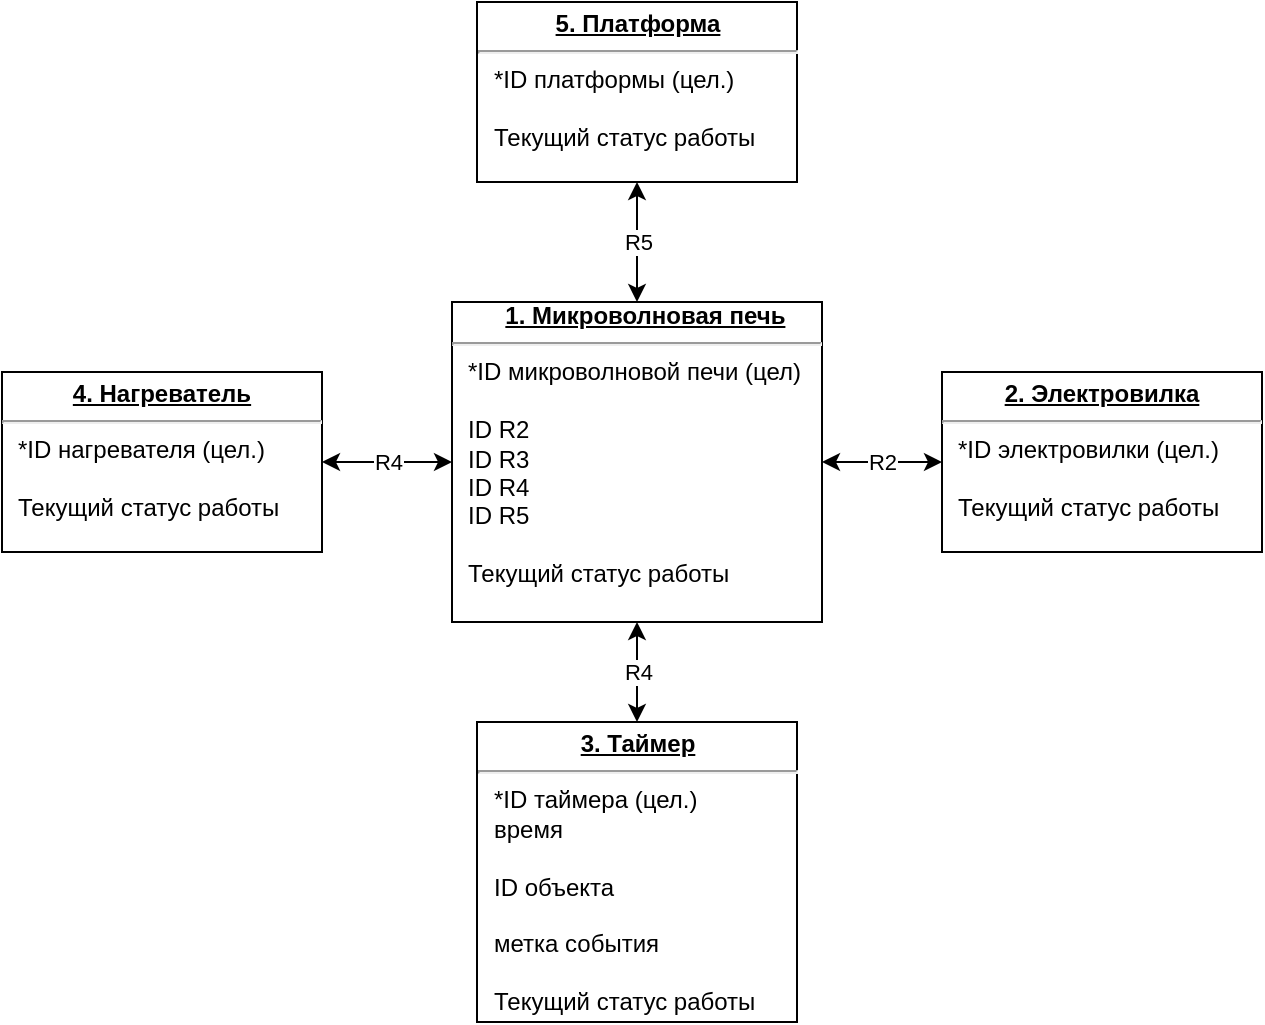 <mxfile version="14.7.6" type="device" pages="4"><diagram id="YUNEpR-CcztMXJVP1UZp" name="Информационная модель"><mxGraphModel dx="1186" dy="646" grid="1" gridSize="10" guides="1" tooltips="1" connect="1" arrows="1" fold="1" page="1" pageScale="1" pageWidth="850" pageHeight="1100" math="0" shadow="0"><root><mxCell id="0"/><mxCell id="1" parent="0"/><mxCell id="TozK3vQFiBlkNpTp8LOV-11" value="&lt;b&gt;&amp;nbsp;&amp;nbsp;&amp;nbsp;&amp;nbsp; &amp;nbsp;&amp;nbsp; &lt;/b&gt;&lt;u&gt;&lt;b&gt;1. Микроволновая печь&lt;/b&gt;&lt;/u&gt;&lt;br&gt;&lt;hr&gt;&lt;p style=&quot;margin: 0px ; margin-left: 8px&quot;&gt;*ID микроволновой печи (цел)&lt;/p&gt;&lt;p style=&quot;margin: 0px ; margin-left: 8px&quot;&gt;&lt;br&gt;ID R2&lt;br&gt;ID R3&lt;br&gt;ID R4&lt;br&gt;ID R5&lt;br&gt;&lt;br&gt;&lt;/p&gt;&lt;p style=&quot;margin: 0px ; margin-left: 8px&quot;&gt;Текущий статус работы&lt;br&gt;&lt;/p&gt;" style="verticalAlign=top;align=left;overflow=fill;fontSize=12;fontFamily=Helvetica;html=1;" parent="1" vertex="1"><mxGeometry x="345" y="250" width="185" height="160" as="geometry"/></mxCell><mxCell id="TozK3vQFiBlkNpTp8LOV-12" value="&lt;p style=&quot;margin: 0px ; margin-top: 4px ; text-align: center ; text-decoration: underline&quot;&gt;&lt;b&gt;3. Таймер&lt;/b&gt;&lt;br&gt;&lt;/p&gt;&lt;hr&gt;&lt;p style=&quot;margin: 0px ; margin-left: 8px&quot;&gt;*ID таймера (цел.)&lt;br&gt;время&lt;/p&gt;&lt;p style=&quot;margin: 0px ; margin-left: 8px&quot;&gt;&lt;br&gt;&lt;/p&gt;&lt;p style=&quot;margin: 0px ; margin-left: 8px&quot;&gt;ID объекта&lt;br&gt;&lt;/p&gt;&lt;p style=&quot;margin: 0px ; margin-left: 8px&quot;&gt;&amp;nbsp; &lt;br&gt;метка события&lt;br&gt;&lt;br&gt;Текущий статус работы&lt;br&gt;&lt;/p&gt;" style="verticalAlign=top;align=left;overflow=fill;fontSize=12;fontFamily=Helvetica;html=1;" parent="1" vertex="1"><mxGeometry x="357.5" y="460" width="160" height="150" as="geometry"/></mxCell><mxCell id="TozK3vQFiBlkNpTp8LOV-13" value="&lt;p style=&quot;margin: 0px ; margin-top: 4px ; text-align: center ; text-decoration: underline&quot;&gt;&lt;b&gt;2. Электровилка&lt;/b&gt;&lt;br&gt;&lt;/p&gt;&lt;hr&gt;&lt;p style=&quot;margin: 0px ; margin-left: 8px&quot;&gt;*ID электровилки (цел.)&lt;br&gt;&lt;br&gt;Текущий статус работы&lt;br&gt;&lt;/p&gt;" style="verticalAlign=top;align=left;overflow=fill;fontSize=12;fontFamily=Helvetica;html=1;" parent="1" vertex="1"><mxGeometry x="590" y="285" width="160" height="90" as="geometry"/></mxCell><mxCell id="TozK3vQFiBlkNpTp8LOV-14" value="&lt;p style=&quot;margin: 0px ; margin-top: 4px ; text-align: center ; text-decoration: underline&quot;&gt;&lt;b&gt;5. Платформа&lt;/b&gt;&lt;br&gt;&lt;/p&gt;&lt;hr&gt;&lt;p style=&quot;margin: 0px ; margin-left: 8px&quot;&gt;*ID платформы (цел.)&lt;br&gt;&lt;br&gt;Текущий статус работы&lt;br&gt;&lt;/p&gt;" style="verticalAlign=top;align=left;overflow=fill;fontSize=12;fontFamily=Helvetica;html=1;" parent="1" vertex="1"><mxGeometry x="357.5" y="100" width="160" height="90" as="geometry"/></mxCell><mxCell id="TozK3vQFiBlkNpTp8LOV-15" value="&lt;p style=&quot;margin: 0px ; margin-top: 4px ; text-align: center ; text-decoration: underline&quot;&gt;&lt;b&gt;4. Нагреватель&lt;/b&gt;&lt;br&gt;&lt;/p&gt;&lt;hr&gt;&lt;p style=&quot;margin: 0px ; margin-left: 8px&quot;&gt;*ID нагревателя (цел.)&lt;br&gt;&lt;br&gt;Текущий статус работы&lt;br&gt;&lt;/p&gt;" style="verticalAlign=top;align=left;overflow=fill;fontSize=12;fontFamily=Helvetica;html=1;" parent="1" vertex="1"><mxGeometry x="120" y="285" width="160" height="90" as="geometry"/></mxCell><mxCell id="rqtrd52r-NS6guIt8HD5-4" value="R4" style="endArrow=classic;startArrow=classic;html=1;exitX=1;exitY=0.5;exitDx=0;exitDy=0;entryX=0;entryY=0.5;entryDx=0;entryDy=0;" parent="1" source="TozK3vQFiBlkNpTp8LOV-15" target="TozK3vQFiBlkNpTp8LOV-11" edge="1"><mxGeometry width="50" height="50" relative="1" as="geometry"><mxPoint x="190" y="550" as="sourcePoint"/><mxPoint x="240" y="500" as="targetPoint"/></mxGeometry></mxCell><mxCell id="rqtrd52r-NS6guIt8HD5-6" value="R2" style="endArrow=classic;startArrow=classic;html=1;exitX=1;exitY=0.5;exitDx=0;exitDy=0;entryX=0;entryY=0.5;entryDx=0;entryDy=0;" parent="1" source="TozK3vQFiBlkNpTp8LOV-11" target="TozK3vQFiBlkNpTp8LOV-13" edge="1"><mxGeometry width="50" height="50" relative="1" as="geometry"><mxPoint x="590" y="480" as="sourcePoint"/><mxPoint x="635" y="480" as="targetPoint"/></mxGeometry></mxCell><mxCell id="rqtrd52r-NS6guIt8HD5-7" value="R5" style="endArrow=classic;startArrow=classic;html=1;exitX=0.5;exitY=0;exitDx=0;exitDy=0;entryX=0.5;entryY=1;entryDx=0;entryDy=0;" parent="1" source="TozK3vQFiBlkNpTp8LOV-11" target="TozK3vQFiBlkNpTp8LOV-14" edge="1"><mxGeometry width="50" height="50" relative="1" as="geometry"><mxPoint x="330" y="385" as="sourcePoint"/><mxPoint x="375" y="385" as="targetPoint"/></mxGeometry></mxCell><mxCell id="rqtrd52r-NS6guIt8HD5-8" value="R4" style="endArrow=classic;startArrow=classic;html=1;exitX=0.5;exitY=0;exitDx=0;exitDy=0;entryX=0.5;entryY=1;entryDx=0;entryDy=0;" parent="1" source="TozK3vQFiBlkNpTp8LOV-12" target="TozK3vQFiBlkNpTp8LOV-11" edge="1"><mxGeometry width="50" height="50" relative="1" as="geometry"><mxPoint x="340" y="395" as="sourcePoint"/><mxPoint x="385" y="395" as="targetPoint"/></mxGeometry></mxCell></root></mxGraphModel></diagram><diagram id="B98US_NMXNVOlZdH9_3W" name="ДПДД"><mxGraphModel dx="1186" dy="646" grid="1" gridSize="10" guides="1" tooltips="1" connect="1" arrows="1" fold="1" page="1" pageScale="1" pageWidth="850" pageHeight="1100" math="0" shadow="0"><root><mxCell id="WV8oeo_3O12g-_FCXnmZ-0"/><mxCell id="WV8oeo_3O12g-_FCXnmZ-1" parent="WV8oeo_3O12g-_FCXnmZ-0"/><mxCell id="MiG3uFvMnXL8thAI5yRN-54" value="Получить состояние МП" style="ellipse;whiteSpace=wrap;html=1;" parent="WV8oeo_3O12g-_FCXnmZ-1" vertex="1"><mxGeometry x="105" y="740" width="160" height="40" as="geometry"/></mxCell><mxCell id="MiG3uFvMnXL8thAI5yRN-55" value="" style="endArrow=classic;html=1;exitX=0.456;exitY=1;exitDx=0;exitDy=0;exitPerimeter=0;entryX=0.484;entryY=-0.007;entryDx=0;entryDy=0;entryPerimeter=0;" parent="WV8oeo_3O12g-_FCXnmZ-1" target="MiG3uFvMnXL8thAI5yRN-54" edge="1"><mxGeometry width="50" height="50" relative="1" as="geometry"><mxPoint x="182.96" y="690" as="sourcePoint"/><mxPoint x="185" y="740" as="targetPoint"/></mxGeometry></mxCell><mxCell id="MiG3uFvMnXL8thAI5yRN-56" value="состояние" style="text;html=1;align=center;verticalAlign=middle;resizable=0;points=[];autosize=1;" parent="WV8oeo_3O12g-_FCXnmZ-1" vertex="1"><mxGeometry x="190" y="710" width="70" height="20" as="geometry"/></mxCell><mxCell id="MiG3uFvMnXL8thAI5yRN-57" value="Проверить состояние МП" style="ellipse;whiteSpace=wrap;html=1;" parent="WV8oeo_3O12g-_FCXnmZ-1" vertex="1"><mxGeometry x="105" y="820" width="160" height="40" as="geometry"/></mxCell><mxCell id="MiG3uFvMnXL8thAI5yRN-58" value="" style="endArrow=classic;html=1;exitX=0.5;exitY=1;exitDx=0;exitDy=0;entryX=0.5;entryY=0;entryDx=0;entryDy=0;" parent="WV8oeo_3O12g-_FCXnmZ-1" source="MiG3uFvMnXL8thAI5yRN-54" target="MiG3uFvMnXL8thAI5yRN-57" edge="1"><mxGeometry width="50" height="50" relative="1" as="geometry"><mxPoint x="200" y="830" as="sourcePoint"/><mxPoint x="250" y="780" as="targetPoint"/></mxGeometry></mxCell><mxCell id="MiG3uFvMnXL8thAI5yRN-59" value="состояние" style="text;html=1;align=center;verticalAlign=middle;resizable=0;points=[];autosize=1;" parent="WV8oeo_3O12g-_FCXnmZ-1" vertex="1"><mxGeometry x="190" y="790" width="70" height="20" as="geometry"/></mxCell><mxCell id="MiG3uFvMnXL8thAI5yRN-60" value="" style="endArrow=none;dashed=1;html=1;rounded=1;startArrow=classic;startFill=1;" parent="WV8oeo_3O12g-_FCXnmZ-1" edge="1"><mxGeometry width="50" height="50" relative="1" as="geometry"><mxPoint x="184.66" y="930" as="sourcePoint"/><mxPoint x="184.687" y="860.004" as="targetPoint"/></mxGeometry></mxCell><mxCell id="MiG3uFvMnXL8thAI5yRN-61" value="состояние = &lt;br&gt;Таймер установлен" style="text;html=1;align=center;verticalAlign=middle;resizable=0;points=[];autosize=1;" parent="WV8oeo_3O12g-_FCXnmZ-1" vertex="1"><mxGeometry x="185" y="880" width="130" height="30" as="geometry"/></mxCell><mxCell id="MiG3uFvMnXL8thAI5yRN-63" value="Перейти в состояние нагревания" style="ellipse;whiteSpace=wrap;html=1;" parent="WV8oeo_3O12g-_FCXnmZ-1" vertex="1"><mxGeometry x="105" y="930" width="160" height="40" as="geometry"/></mxCell><mxCell id="MiG3uFvMnXL8thAI5yRN-64" value="" style="endArrow=classic;html=1;" parent="WV8oeo_3O12g-_FCXnmZ-1" edge="1"><mxGeometry width="50" height="50" relative="1" as="geometry"><mxPoint x="262.5" y="950" as="sourcePoint"/><mxPoint x="350" y="950" as="targetPoint"/></mxGeometry></mxCell><mxCell id="MiG3uFvMnXL8thAI5yRN-65" value="МП5" style="text;html=1;align=center;verticalAlign=middle;resizable=0;points=[];autosize=1;" parent="WV8oeo_3O12g-_FCXnmZ-1" vertex="1"><mxGeometry x="280" y="930" width="40" height="20" as="geometry"/></mxCell><mxCell id="0okG643XYqDXm06AMGq_-0" value="Включить нагреватель" style="ellipse;whiteSpace=wrap;html=1;" parent="WV8oeo_3O12g-_FCXnmZ-1" vertex="1"><mxGeometry x="105" y="1010" width="160" height="40" as="geometry"/></mxCell><mxCell id="0okG643XYqDXm06AMGq_-1" value="Включить крутитель" style="ellipse;whiteSpace=wrap;html=1;" parent="WV8oeo_3O12g-_FCXnmZ-1" vertex="1"><mxGeometry x="105" y="1090" width="160" height="40" as="geometry"/></mxCell><mxCell id="0okG643XYqDXm06AMGq_-2" value="Запуск таймера" style="ellipse;whiteSpace=wrap;html=1;" parent="WV8oeo_3O12g-_FCXnmZ-1" vertex="1"><mxGeometry x="105" y="1170" width="160" height="40" as="geometry"/></mxCell><mxCell id="0okG643XYqDXm06AMGq_-3" value="" style="endArrow=classic;html=1;exitX=0.5;exitY=1;exitDx=0;exitDy=0;entryX=0.5;entryY=0;entryDx=0;entryDy=0;" parent="WV8oeo_3O12g-_FCXnmZ-1" source="MiG3uFvMnXL8thAI5yRN-63" target="0okG643XYqDXm06AMGq_-0" edge="1"><mxGeometry width="50" height="50" relative="1" as="geometry"><mxPoint x="50" y="1030" as="sourcePoint"/><mxPoint x="100" y="980" as="targetPoint"/></mxGeometry></mxCell><mxCell id="0okG643XYqDXm06AMGq_-4" value="" style="endArrow=classic;html=1;exitX=0.5;exitY=1;exitDx=0;exitDy=0;entryX=0.5;entryY=0;entryDx=0;entryDy=0;" parent="WV8oeo_3O12g-_FCXnmZ-1" edge="1"><mxGeometry width="50" height="50" relative="1" as="geometry"><mxPoint x="184.66" y="1050" as="sourcePoint"/><mxPoint x="184.66" y="1090" as="targetPoint"/></mxGeometry></mxCell><mxCell id="0okG643XYqDXm06AMGq_-5" value="" style="endArrow=classic;html=1;exitX=0.5;exitY=1;exitDx=0;exitDy=0;entryX=0.5;entryY=0;entryDx=0;entryDy=0;" parent="WV8oeo_3O12g-_FCXnmZ-1" edge="1"><mxGeometry width="50" height="50" relative="1" as="geometry"><mxPoint x="184.66" y="1130" as="sourcePoint"/><mxPoint x="184.66" y="1170" as="targetPoint"/></mxGeometry></mxCell><mxCell id="0okG643XYqDXm06AMGq_-6" value="" style="endArrow=classic;html=1;exitX=1;exitY=0.5;exitDx=0;exitDy=0;" parent="WV8oeo_3O12g-_FCXnmZ-1" source="0okG643XYqDXm06AMGq_-0" edge="1"><mxGeometry width="50" height="50" relative="1" as="geometry"><mxPoint x="290" y="1080" as="sourcePoint"/><mxPoint x="340" y="1030" as="targetPoint"/></mxGeometry></mxCell><mxCell id="0okG643XYqDXm06AMGq_-7" value="" style="endArrow=classic;html=1;exitX=1;exitY=0.5;exitDx=0;exitDy=0;" parent="WV8oeo_3O12g-_FCXnmZ-1" source="0okG643XYqDXm06AMGq_-1" edge="1"><mxGeometry width="50" height="50" relative="1" as="geometry"><mxPoint x="300" y="1140" as="sourcePoint"/><mxPoint x="340" y="1110" as="targetPoint"/></mxGeometry></mxCell><mxCell id="0okG643XYqDXm06AMGq_-8" value="" style="endArrow=classic;html=1;exitX=1;exitY=0.5;exitDx=0;exitDy=0;" parent="WV8oeo_3O12g-_FCXnmZ-1" edge="1"><mxGeometry width="50" height="50" relative="1" as="geometry"><mxPoint x="265.0" y="1189.66" as="sourcePoint"/><mxPoint x="340" y="1189.66" as="targetPoint"/></mxGeometry></mxCell><mxCell id="vCWFBaysTcprfhuBapb2-0" value="Н1" style="text;html=1;align=center;verticalAlign=middle;resizable=0;points=[];autosize=1;" parent="WV8oeo_3O12g-_FCXnmZ-1" vertex="1"><mxGeometry x="285" y="1010" width="30" height="20" as="geometry"/></mxCell><mxCell id="PemV3BLAr0o2V8fRLeZ6-0" value="К1" style="text;html=1;align=center;verticalAlign=middle;resizable=0;points=[];autosize=1;" parent="WV8oeo_3O12g-_FCXnmZ-1" vertex="1"><mxGeometry x="290" y="1090" width="30" height="20" as="geometry"/></mxCell><mxCell id="MvvWhx9bPo2N5GEvpRUM-0" value="Т3" style="text;html=1;align=center;verticalAlign=middle;resizable=0;points=[];autosize=1;" parent="WV8oeo_3O12g-_FCXnmZ-1" vertex="1"><mxGeometry x="290" y="1170" width="30" height="20" as="geometry"/></mxCell><mxCell id="eSLcjCF1WTuzTOBJk6c_-0" value="" style="endArrow=classic;html=1;entryX=0;entryY=0.5;entryDx=0;entryDy=0;" parent="WV8oeo_3O12g-_FCXnmZ-1" target="MiG3uFvMnXL8thAI5yRN-57" edge="1"><mxGeometry width="50" height="50" relative="1" as="geometry"><mxPoint x="40" y="840" as="sourcePoint"/><mxPoint x="265" y="840" as="targetPoint"/></mxGeometry></mxCell><mxCell id="eSLcjCF1WTuzTOBJk6c_-1" value="Нажата кнопка" style="text;html=1;align=center;verticalAlign=middle;resizable=0;points=[];autosize=1;" parent="WV8oeo_3O12g-_FCXnmZ-1" vertex="1"><mxGeometry x="5" y="820" width="100" height="20" as="geometry"/></mxCell><mxCell id="NcSmbK-9C3VQuNS1EVu1-6" value="Микроволновая печь" style="text;html=1;align=center;verticalAlign=middle;resizable=0;points=[];autosize=1;" parent="WV8oeo_3O12g-_FCXnmZ-1" vertex="1"><mxGeometry x="120" y="650" width="130" height="20" as="geometry"/></mxCell><mxCell id="NcSmbK-9C3VQuNS1EVu1-7" value="" style="endArrow=none;html=1;" parent="WV8oeo_3O12g-_FCXnmZ-1" edge="1"><mxGeometry width="50" height="50" relative="1" as="geometry"><mxPoint x="110.0" y="680" as="sourcePoint"/><mxPoint x="260.0" y="680" as="targetPoint"/></mxGeometry></mxCell><mxCell id="NcSmbK-9C3VQuNS1EVu1-8" value="" style="endArrow=none;html=1;" parent="WV8oeo_3O12g-_FCXnmZ-1" edge="1"><mxGeometry width="50" height="50" relative="1" as="geometry"><mxPoint x="110.0" y="640" as="sourcePoint"/><mxPoint x="260.0" y="640" as="targetPoint"/></mxGeometry></mxCell><mxCell id="ec9NUVCt7ZDbj1ROtm2Q-1" value="&lt;font style=&quot;font-size: 18px&quot;&gt;Микроволновая печь&lt;/font&gt;" style="text;html=1;align=center;verticalAlign=middle;resizable=0;points=[];autosize=1;" parent="WV8oeo_3O12g-_FCXnmZ-1" vertex="1"><mxGeometry x="350" y="10" width="190" height="20" as="geometry"/></mxCell><mxCell id="ec9NUVCt7ZDbj1ROtm2Q-2" value="" style="endArrow=classic;html=1;entryX=0.5;entryY=0;entryDx=0;entryDy=0;" parent="WV8oeo_3O12g-_FCXnmZ-1" target="ec9NUVCt7ZDbj1ROtm2Q-8" edge="1"><mxGeometry width="50" height="50" relative="1" as="geometry"><mxPoint x="120" y="70" as="sourcePoint"/><mxPoint x="125" y="200" as="targetPoint"/></mxGeometry></mxCell><mxCell id="ec9NUVCt7ZDbj1ROtm2Q-3" value="&lt;span style=&quot;font-size: 12px ; text-align: left ; background-color: rgb(248 , 249 , 250)&quot;&gt;*ID электровилки (цел.)&lt;/span&gt;&lt;br style=&quot;font-size: 12px ; text-align: left ; background-color: rgb(248 , 249 , 250)&quot;&gt;&lt;br style=&quot;font-size: 12px ; text-align: left ; background-color: rgb(248 , 249 , 250)&quot;&gt;&lt;span style=&quot;font-size: 12px ; text-align: left ; background-color: rgb(248 , 249 , 250)&quot;&gt;Текущий статус работы&lt;/span&gt;" style="edgeLabel;html=1;align=center;verticalAlign=middle;resizable=0;points=[];" parent="ec9NUVCt7ZDbj1ROtm2Q-2" vertex="1" connectable="0"><mxGeometry x="-0.073" y="2" relative="1" as="geometry"><mxPoint as="offset"/></mxGeometry></mxCell><mxCell id="ec9NUVCt7ZDbj1ROtm2Q-4" style="edgeStyle=orthogonalEdgeStyle;rounded=0;orthogonalLoop=1;jettySize=auto;html=1;exitX=0.5;exitY=1;exitDx=0;exitDy=0;entryX=0;entryY=0;entryDx=0;entryDy=0;" parent="WV8oeo_3O12g-_FCXnmZ-1" source="ec9NUVCt7ZDbj1ROtm2Q-8" target="ec9NUVCt7ZDbj1ROtm2Q-16" edge="1"><mxGeometry relative="1" as="geometry"><Array as="points"><mxPoint x="120" y="250"/><mxPoint x="433" y="250"/></Array></mxGeometry></mxCell><mxCell id="ec9NUVCt7ZDbj1ROtm2Q-5" value="Электровилка обесточена" style="edgeLabel;html=1;align=center;verticalAlign=middle;resizable=0;points=[];" parent="ec9NUVCt7ZDbj1ROtm2Q-4" vertex="1" connectable="0"><mxGeometry x="-0.276" y="-1" relative="1" as="geometry"><mxPoint as="offset"/></mxGeometry></mxCell><mxCell id="ec9NUVCt7ZDbj1ROtm2Q-6" style="edgeStyle=orthogonalEdgeStyle;rounded=0;orthogonalLoop=1;jettySize=auto;html=1;exitX=0.5;exitY=1;exitDx=0;exitDy=0;entryX=0.5;entryY=0;entryDx=0;entryDy=0;" parent="WV8oeo_3O12g-_FCXnmZ-1" source="ec9NUVCt7ZDbj1ROtm2Q-8" target="ec9NUVCt7ZDbj1ROtm2Q-19" edge="1"><mxGeometry relative="1" as="geometry"><Array as="points"><mxPoint x="120" y="220"/><mxPoint x="320" y="220"/></Array></mxGeometry></mxCell><mxCell id="ec9NUVCt7ZDbj1ROtm2Q-7" value="Электровилка включена" style="edgeLabel;html=1;align=center;verticalAlign=middle;resizable=0;points=[];" parent="ec9NUVCt7ZDbj1ROtm2Q-6" vertex="1" connectable="0"><mxGeometry x="-0.141" y="2" relative="1" as="geometry"><mxPoint as="offset"/></mxGeometry></mxCell><mxCell id="ec9NUVCt7ZDbj1ROtm2Q-8" value="&lt;span&gt;Получить и проверить состояние Электровилки&lt;/span&gt;" style="ellipse;whiteSpace=wrap;html=1;" parent="WV8oeo_3O12g-_FCXnmZ-1" vertex="1"><mxGeometry x="10" y="150" width="220" height="50" as="geometry"/></mxCell><mxCell id="ec9NUVCt7ZDbj1ROtm2Q-9" style="edgeStyle=orthogonalEdgeStyle;rounded=0;orthogonalLoop=1;jettySize=auto;html=1;exitX=0.5;exitY=1;exitDx=0;exitDy=0;entryX=0.5;entryY=0;entryDx=0;entryDy=0;" parent="WV8oeo_3O12g-_FCXnmZ-1" source="ec9NUVCt7ZDbj1ROtm2Q-12" target="ec9NUVCt7ZDbj1ROtm2Q-19" edge="1"><mxGeometry relative="1" as="geometry"><Array as="points"><mxPoint x="430" y="240"/><mxPoint x="320" y="240"/></Array></mxGeometry></mxCell><mxCell id="ec9NUVCt7ZDbj1ROtm2Q-10" style="edgeStyle=orthogonalEdgeStyle;rounded=0;orthogonalLoop=1;jettySize=auto;html=1;exitX=0.5;exitY=1;exitDx=0;exitDy=0;entryX=0.5;entryY=0;entryDx=0;entryDy=0;" parent="WV8oeo_3O12g-_FCXnmZ-1" source="ec9NUVCt7ZDbj1ROtm2Q-12" target="ec9NUVCt7ZDbj1ROtm2Q-16" edge="1"><mxGeometry relative="1" as="geometry"><Array as="points"><mxPoint x="430" y="240"/><mxPoint x="490" y="240"/></Array></mxGeometry></mxCell><mxCell id="ec9NUVCt7ZDbj1ROtm2Q-11" value="&lt;span style=&quot;font-size: 12px ; background-color: rgb(248 , 249 , 250) ; text-align: left&quot;&gt;Текущий статус&lt;/span&gt;&lt;br style=&quot;font-size: 12px ; background-color: rgb(248 , 249 , 250) ; text-align: left&quot;&gt;&lt;span style=&quot;font-size: 12px ; background-color: rgb(248 , 249 , 250) ; text-align: left&quot;&gt;работы МП&lt;/span&gt;" style="edgeLabel;html=1;align=center;verticalAlign=middle;resizable=0;points=[];" parent="ec9NUVCt7ZDbj1ROtm2Q-10" vertex="1" connectable="0"><mxGeometry x="-0.836" y="2" relative="1" as="geometry"><mxPoint x="-2" y="14" as="offset"/></mxGeometry></mxCell><mxCell id="ec9NUVCt7ZDbj1ROtm2Q-12" value="&lt;span&gt;Получить состояние МП&lt;/span&gt;" style="ellipse;whiteSpace=wrap;html=1;" parent="WV8oeo_3O12g-_FCXnmZ-1" vertex="1"><mxGeometry x="320" y="145" width="220" height="50" as="geometry"/></mxCell><mxCell id="ec9NUVCt7ZDbj1ROtm2Q-13" value="" style="endArrow=classic;html=1;entryX=0.5;entryY=0;entryDx=0;entryDy=0;" parent="WV8oeo_3O12g-_FCXnmZ-1" target="ec9NUVCt7ZDbj1ROtm2Q-12" edge="1"><mxGeometry width="50" height="50" relative="1" as="geometry"><mxPoint x="430" y="40" as="sourcePoint"/><mxPoint x="40" y="340" as="targetPoint"/></mxGeometry></mxCell><mxCell id="ec9NUVCt7ZDbj1ROtm2Q-14" value="&lt;span style=&quot;font-size: 12px ; text-align: left ; background-color: rgb(248 , 249 , 250)&quot;&gt;*ID микроволновой печи (цел.&lt;/span&gt;&lt;span style=&quot;font-size: 12px ; text-align: left ; background-color: rgb(248 , 249 , 250)&quot;&gt;)&lt;/span&gt;&lt;br style=&quot;font-size: 12px ; text-align: left ; background-color: rgb(248 , 249 , 250)&quot;&gt;&lt;br style=&quot;font-size: 12px ; text-align: left ; background-color: rgb(248 , 249 , 250)&quot;&gt;&lt;span style=&quot;font-size: 12px ; text-align: left ; background-color: rgb(248 , 249 , 250)&quot;&gt;Текущий статус работы&lt;/span&gt;" style="edgeLabel;html=1;align=center;verticalAlign=middle;resizable=0;points=[];" parent="ec9NUVCt7ZDbj1ROtm2Q-13" vertex="1" connectable="0"><mxGeometry x="-0.181" y="1" relative="1" as="geometry"><mxPoint as="offset"/></mxGeometry></mxCell><mxCell id="ec9NUVCt7ZDbj1ROtm2Q-15" value="МП Выключена" style="edgeStyle=orthogonalEdgeStyle;rounded=0;orthogonalLoop=1;jettySize=auto;html=1;exitX=0.5;exitY=1;exitDx=0;exitDy=0;entryX=0.5;entryY=0;entryDx=0;entryDy=0;" parent="WV8oeo_3O12g-_FCXnmZ-1" source="ec9NUVCt7ZDbj1ROtm2Q-16" target="ec9NUVCt7ZDbj1ROtm2Q-20" edge="1"><mxGeometry relative="1" as="geometry"/></mxCell><mxCell id="ec9NUVCt7ZDbj1ROtm2Q-16" value="Проверить состояние МП" style="ellipse;whiteSpace=wrap;html=1;" parent="WV8oeo_3O12g-_FCXnmZ-1" vertex="1"><mxGeometry x="410" y="270" width="160" height="40" as="geometry"/></mxCell><mxCell id="ec9NUVCt7ZDbj1ROtm2Q-17" style="edgeStyle=orthogonalEdgeStyle;rounded=0;orthogonalLoop=1;jettySize=auto;html=1;exitX=0.5;exitY=1;exitDx=0;exitDy=0;entryX=0.5;entryY=0;entryDx=0;entryDy=0;" parent="WV8oeo_3O12g-_FCXnmZ-1" source="ec9NUVCt7ZDbj1ROtm2Q-19" target="ec9NUVCt7ZDbj1ROtm2Q-21" edge="1"><mxGeometry relative="1" as="geometry"/></mxCell><mxCell id="ec9NUVCt7ZDbj1ROtm2Q-18" value="МП Включена" style="edgeLabel;html=1;align=center;verticalAlign=middle;resizable=0;points=[];" parent="ec9NUVCt7ZDbj1ROtm2Q-17" vertex="1" connectable="0"><mxGeometry relative="1" as="geometry"><mxPoint as="offset"/></mxGeometry></mxCell><mxCell id="ec9NUVCt7ZDbj1ROtm2Q-19" value="Проверить состояние МП" style="ellipse;whiteSpace=wrap;html=1;" parent="WV8oeo_3O12g-_FCXnmZ-1" vertex="1"><mxGeometry x="240" y="270" width="160" height="40" as="geometry"/></mxCell><mxCell id="ec9NUVCt7ZDbj1ROtm2Q-20" value="Включить МП" style="ellipse;whiteSpace=wrap;html=1;" parent="WV8oeo_3O12g-_FCXnmZ-1" vertex="1"><mxGeometry x="410" y="345" width="160" height="40" as="geometry"/></mxCell><mxCell id="ec9NUVCt7ZDbj1ROtm2Q-21" value="Выключить МП" style="ellipse;whiteSpace=wrap;html=1;" parent="WV8oeo_3O12g-_FCXnmZ-1" vertex="1"><mxGeometry x="240" y="345" width="160" height="40" as="geometry"/></mxCell><mxCell id="ec9NUVCt7ZDbj1ROtm2Q-22" value="" style="endArrow=classic;html=1;exitX=0.5;exitY=1;exitDx=0;exitDy=0;" parent="WV8oeo_3O12g-_FCXnmZ-1" source="ec9NUVCt7ZDbj1ROtm2Q-21" edge="1"><mxGeometry width="50" height="50" relative="1" as="geometry"><mxPoint x="310" y="510" as="sourcePoint"/><mxPoint x="320" y="430" as="targetPoint"/></mxGeometry></mxCell><mxCell id="ec9NUVCt7ZDbj1ROtm2Q-23" value="МП2" style="edgeLabel;html=1;align=center;verticalAlign=middle;resizable=0;points=[];" parent="ec9NUVCt7ZDbj1ROtm2Q-22" vertex="1" connectable="0"><mxGeometry x="-0.233" y="2" relative="1" as="geometry"><mxPoint as="offset"/></mxGeometry></mxCell><mxCell id="ec9NUVCt7ZDbj1ROtm2Q-24" value="" style="endArrow=classic;html=1;exitX=0.5;exitY=1;exitDx=0;exitDy=0;" parent="WV8oeo_3O12g-_FCXnmZ-1" source="ec9NUVCt7ZDbj1ROtm2Q-20" edge="1"><mxGeometry width="50" height="50" relative="1" as="geometry"><mxPoint x="490" y="480" as="sourcePoint"/><mxPoint x="490" y="430" as="targetPoint"/></mxGeometry></mxCell><mxCell id="ec9NUVCt7ZDbj1ROtm2Q-25" value="МП1" style="edgeLabel;html=1;align=center;verticalAlign=middle;resizable=0;points=[];" parent="ec9NUVCt7ZDbj1ROtm2Q-24" vertex="1" connectable="0"><mxGeometry x="-0.28" y="2" relative="1" as="geometry"><mxPoint as="offset"/></mxGeometry></mxCell><mxCell id="ec9NUVCt7ZDbj1ROtm2Q-26" value="&lt;font style=&quot;font-size: 18px&quot;&gt;Электровилка&lt;/font&gt;" style="text;html=1;align=center;verticalAlign=middle;resizable=0;points=[];autosize=1;" parent="WV8oeo_3O12g-_FCXnmZ-1" vertex="1"><mxGeometry x="60" y="40" width="130" height="20" as="geometry"/></mxCell><mxCell id="ec9NUVCt7ZDbj1ROtm2Q-27" value="&lt;font style=&quot;font-size: 18px&quot;&gt;Микроволновая печь&lt;/font&gt;" style="text;html=1;align=center;verticalAlign=middle;resizable=0;points=[];autosize=1;" parent="WV8oeo_3O12g-_FCXnmZ-1" vertex="1"><mxGeometry x="600" y="10" width="190" height="20" as="geometry"/></mxCell><mxCell id="ec9NUVCt7ZDbj1ROtm2Q-28" value="&lt;span&gt;Получить состояние МП&lt;/span&gt;" style="ellipse;whiteSpace=wrap;html=1;" parent="WV8oeo_3O12g-_FCXnmZ-1" vertex="1"><mxGeometry x="590" y="145" width="220" height="50" as="geometry"/></mxCell><mxCell id="ec9NUVCt7ZDbj1ROtm2Q-29" value="" style="endArrow=classic;html=1;entryX=0.5;entryY=0;entryDx=0;entryDy=0;" parent="WV8oeo_3O12g-_FCXnmZ-1" target="ec9NUVCt7ZDbj1ROtm2Q-28" edge="1"><mxGeometry width="50" height="50" relative="1" as="geometry"><mxPoint x="700" y="40" as="sourcePoint"/><mxPoint x="310" y="340" as="targetPoint"/></mxGeometry></mxCell><mxCell id="ec9NUVCt7ZDbj1ROtm2Q-30" value="&lt;span style=&quot;font-size: 12px ; text-align: left ; background-color: rgb(248 , 249 , 250)&quot;&gt;*ID микроволновой печи (цел.&lt;/span&gt;&lt;span style=&quot;font-size: 12px ; text-align: left ; background-color: rgb(248 , 249 , 250)&quot;&gt;)&lt;/span&gt;&lt;br style=&quot;font-size: 12px ; text-align: left ; background-color: rgb(248 , 249 , 250)&quot;&gt;&lt;br style=&quot;font-size: 12px ; text-align: left ; background-color: rgb(248 , 249 , 250)&quot;&gt;&lt;span style=&quot;font-size: 12px ; text-align: left ; background-color: rgb(248 , 249 , 250)&quot;&gt;Текущий статус работы&lt;/span&gt;" style="edgeLabel;html=1;align=center;verticalAlign=middle;resizable=0;points=[];" parent="ec9NUVCt7ZDbj1ROtm2Q-29" vertex="1" connectable="0"><mxGeometry x="-0.181" y="1" relative="1" as="geometry"><mxPoint as="offset"/></mxGeometry></mxCell><mxCell id="ec9NUVCt7ZDbj1ROtm2Q-31" style="edgeStyle=orthogonalEdgeStyle;rounded=0;orthogonalLoop=1;jettySize=auto;html=1;exitX=0.5;exitY=1;exitDx=0;exitDy=0;entryX=0.5;entryY=0;entryDx=0;entryDy=0;" parent="WV8oeo_3O12g-_FCXnmZ-1" source="ec9NUVCt7ZDbj1ROtm2Q-28" target="ec9NUVCt7ZDbj1ROtm2Q-33" edge="1"><mxGeometry relative="1" as="geometry"><Array as="points"><mxPoint x="710" y="195"/></Array><mxPoint x="710" y="210" as="sourcePoint"/></mxGeometry></mxCell><mxCell id="ec9NUVCt7ZDbj1ROtm2Q-32" value="&lt;span style=&quot;font-size: 12px ; background-color: rgb(248 , 249 , 250) ; text-align: left&quot;&gt;Текущий статус&lt;/span&gt;&lt;br style=&quot;font-size: 12px ; background-color: rgb(248 , 249 , 250) ; text-align: left&quot;&gt;&lt;span style=&quot;font-size: 12px ; background-color: rgb(248 , 249 , 250) ; text-align: left&quot;&gt;работы МП&lt;/span&gt;" style="edgeLabel;html=1;align=center;verticalAlign=middle;resizable=0;points=[];" parent="ec9NUVCt7ZDbj1ROtm2Q-31" vertex="1" connectable="0"><mxGeometry x="-0.836" y="2" relative="1" as="geometry"><mxPoint x="3" y="37" as="offset"/></mxGeometry></mxCell><mxCell id="ec9NUVCt7ZDbj1ROtm2Q-33" value="Проверить состояние МП" style="ellipse;whiteSpace=wrap;html=1;" parent="WV8oeo_3O12g-_FCXnmZ-1" vertex="1"><mxGeometry x="630" y="270" width="160" height="40" as="geometry"/></mxCell><mxCell id="vjb1k4_PvllcKmee3ZlS-0" style="edgeStyle=orthogonalEdgeStyle;rounded=0;orthogonalLoop=1;jettySize=auto;html=1;entryX=0.5;entryY=0;entryDx=0;entryDy=0;exitX=0.5;exitY=1;exitDx=0;exitDy=0;" parent="WV8oeo_3O12g-_FCXnmZ-1" source="ec9NUVCt7ZDbj1ROtm2Q-33" target="vjb1k4_PvllcKmee3ZlS-2" edge="1"><mxGeometry relative="1" as="geometry"><Array as="points"/><mxPoint x="720" y="320" as="sourcePoint"/></mxGeometry></mxCell><mxCell id="vjb1k4_PvllcKmee3ZlS-1" value="&lt;span style=&quot;font-size: 12px ; background-color: rgb(248 , 249 , 250) ; text-align: left&quot;&gt;Текущий статус&lt;/span&gt;&lt;br style=&quot;font-size: 12px ; background-color: rgb(248 , 249 , 250) ; text-align: left&quot;&gt;&lt;span style=&quot;font-size: 12px ; background-color: rgb(248 , 249 , 250) ; text-align: left&quot;&gt;работы МП = Установить таймер&amp;nbsp;&lt;/span&gt;" style="edgeLabel;html=1;align=center;verticalAlign=middle;resizable=0;points=[];" parent="vjb1k4_PvllcKmee3ZlS-0" vertex="1" connectable="0"><mxGeometry x="-0.836" y="2" relative="1" as="geometry"><mxPoint x="-2" y="29" as="offset"/></mxGeometry></mxCell><mxCell id="vjb1k4_PvllcKmee3ZlS-2" value="Установить таймер" style="ellipse;whiteSpace=wrap;html=1;" parent="WV8oeo_3O12g-_FCXnmZ-1" vertex="1"><mxGeometry x="630" y="385" width="160" height="40" as="geometry"/></mxCell><mxCell id="v4l1c8tujelknz9m9rWy-1" style="edgeStyle=orthogonalEdgeStyle;rounded=0;orthogonalLoop=1;jettySize=auto;html=1;entryX=0.5;entryY=0;entryDx=0;entryDy=0;exitX=0.5;exitY=1;exitDx=0;exitDy=0;" parent="WV8oeo_3O12g-_FCXnmZ-1" source="vjb1k4_PvllcKmee3ZlS-2" target="v4l1c8tujelknz9m9rWy-3" edge="1"><mxGeometry relative="1" as="geometry"><Array as="points"/><mxPoint x="710" y="460" as="sourcePoint"/></mxGeometry></mxCell><mxCell id="v4l1c8tujelknz9m9rWy-2" value="&lt;span style=&quot;font-size: 12px ; background-color: rgb(248 , 249 , 250) ; text-align: left&quot;&gt;Текущий статус&lt;/span&gt;&lt;br style=&quot;font-size: 12px ; background-color: rgb(248 , 249 , 250) ; text-align: left&quot;&gt;&lt;span style=&quot;font-size: 12px ; background-color: rgb(248 , 249 , 250) ; text-align: left&quot;&gt;работы МП = Установить таймер&amp;nbsp;&lt;/span&gt;" style="edgeLabel;html=1;align=center;verticalAlign=middle;resizable=0;points=[];" parent="v4l1c8tujelknz9m9rWy-1" vertex="1" connectable="0"><mxGeometry x="-0.836" y="2" relative="1" as="geometry"><mxPoint x="-2" y="29" as="offset"/></mxGeometry></mxCell><mxCell id="KQsD9wu1mcdzNb7wmCy_-16" value="МП5" style="edgeStyle=orthogonalEdgeStyle;rounded=0;orthogonalLoop=1;jettySize=auto;html=1;exitX=1;exitY=0.5;exitDx=0;exitDy=0;" parent="WV8oeo_3O12g-_FCXnmZ-1" source="v4l1c8tujelknz9m9rWy-3" edge="1"><mxGeometry relative="1" as="geometry"><mxPoint x="830" y="513" as="targetPoint"/></mxGeometry></mxCell><mxCell id="v4l1c8tujelknz9m9rWy-3" value="Начать нагревание" style="ellipse;whiteSpace=wrap;html=1;" parent="WV8oeo_3O12g-_FCXnmZ-1" vertex="1"><mxGeometry x="630" y="490" width="160" height="45" as="geometry"/></mxCell><mxCell id="KQsD9wu1mcdzNb7wmCy_-10" style="edgeStyle=orthogonalEdgeStyle;rounded=0;orthogonalLoop=1;jettySize=auto;html=1;exitX=0.5;exitY=1;exitDx=0;exitDy=0;entryX=0.5;entryY=0;entryDx=0;entryDy=0;" parent="WV8oeo_3O12g-_FCXnmZ-1" source="KQsD9wu1mcdzNb7wmCy_-2" target="KQsD9wu1mcdzNb7wmCy_-6" edge="1"><mxGeometry relative="1" as="geometry"/></mxCell><mxCell id="KQsD9wu1mcdzNb7wmCy_-15" value="Н1" style="edgeStyle=orthogonalEdgeStyle;rounded=0;orthogonalLoop=1;jettySize=auto;html=1;exitX=1;exitY=0.5;exitDx=0;exitDy=0;" parent="WV8oeo_3O12g-_FCXnmZ-1" source="KQsD9wu1mcdzNb7wmCy_-2" edge="1"><mxGeometry relative="1" as="geometry"><mxPoint x="820" y="628" as="targetPoint"/></mxGeometry></mxCell><mxCell id="KQsD9wu1mcdzNb7wmCy_-2" value="Включить нагреватель" style="ellipse;whiteSpace=wrap;html=1;" parent="WV8oeo_3O12g-_FCXnmZ-1" vertex="1"><mxGeometry x="630" y="605" width="160" height="45" as="geometry"/></mxCell><mxCell id="KQsD9wu1mcdzNb7wmCy_-4" value="" style="endArrow=none;dashed=1;html=1;dashPattern=1 3;strokeWidth=2;entryX=0.5;entryY=1;entryDx=0;entryDy=0;exitX=0.5;exitY=0;exitDx=0;exitDy=0;" parent="WV8oeo_3O12g-_FCXnmZ-1" source="KQsD9wu1mcdzNb7wmCy_-2" target="v4l1c8tujelknz9m9rWy-3" edge="1"><mxGeometry width="50" height="50" relative="1" as="geometry"><mxPoint x="710" y="610" as="sourcePoint"/><mxPoint x="580" y="560" as="targetPoint"/></mxGeometry></mxCell><mxCell id="KQsD9wu1mcdzNb7wmCy_-5" value="&lt;span style=&quot;font-size: 12px ; background-color: rgb(248 , 249 , 250) ; text-align: left&quot;&gt;Текущий статус&lt;/span&gt;&lt;br style=&quot;font-size: 12px ; background-color: rgb(248 , 249 , 250) ; text-align: left&quot;&gt;&lt;span style=&quot;font-size: 12px ; background-color: rgb(248 , 249 , 250) ; text-align: left&quot;&gt;работы МП = Установить таймер&amp;nbsp;&lt;/span&gt;" style="edgeLabel;html=1;align=center;verticalAlign=middle;resizable=0;points=[];" parent="KQsD9wu1mcdzNb7wmCy_-4" vertex="1" connectable="0"><mxGeometry x="-0.2" relative="1" as="geometry"><mxPoint as="offset"/></mxGeometry></mxCell><mxCell id="KQsD9wu1mcdzNb7wmCy_-12" style="edgeStyle=orthogonalEdgeStyle;rounded=0;orthogonalLoop=1;jettySize=auto;html=1;exitX=0.5;exitY=1;exitDx=0;exitDy=0;entryX=0.5;entryY=0;entryDx=0;entryDy=0;" parent="WV8oeo_3O12g-_FCXnmZ-1" source="KQsD9wu1mcdzNb7wmCy_-6" target="KQsD9wu1mcdzNb7wmCy_-11" edge="1"><mxGeometry relative="1" as="geometry"/></mxCell><mxCell id="KQsD9wu1mcdzNb7wmCy_-14" value="П1" style="edgeStyle=orthogonalEdgeStyle;rounded=0;orthogonalLoop=1;jettySize=auto;html=1;exitX=1;exitY=0.5;exitDx=0;exitDy=0;" parent="WV8oeo_3O12g-_FCXnmZ-1" source="KQsD9wu1mcdzNb7wmCy_-6" edge="1"><mxGeometry relative="1" as="geometry"><mxPoint x="820" y="693" as="targetPoint"/></mxGeometry></mxCell><mxCell id="KQsD9wu1mcdzNb7wmCy_-6" value="Запустить платформу" style="ellipse;whiteSpace=wrap;html=1;" parent="WV8oeo_3O12g-_FCXnmZ-1" vertex="1"><mxGeometry x="630" y="670" width="160" height="45" as="geometry"/></mxCell><mxCell id="KQsD9wu1mcdzNb7wmCy_-13" value="Т3" style="edgeStyle=orthogonalEdgeStyle;rounded=0;orthogonalLoop=1;jettySize=auto;html=1;exitX=1;exitY=0.5;exitDx=0;exitDy=0;" parent="WV8oeo_3O12g-_FCXnmZ-1" source="KQsD9wu1mcdzNb7wmCy_-11" edge="1"><mxGeometry relative="1" as="geometry"><mxPoint x="830" y="760" as="targetPoint"/></mxGeometry></mxCell><mxCell id="WQ0CguTiDvOmXhfQFZbD-0" style="edgeStyle=orthogonalEdgeStyle;rounded=0;orthogonalLoop=1;jettySize=auto;html=1;exitX=0.5;exitY=1;exitDx=0;exitDy=0;entryX=0.5;entryY=0;entryDx=0;entryDy=0;" parent="WV8oeo_3O12g-_FCXnmZ-1" source="KQsD9wu1mcdzNb7wmCy_-11" target="KQsD9wu1mcdzNb7wmCy_-17" edge="1"><mxGeometry relative="1" as="geometry"/></mxCell><mxCell id="WQ0CguTiDvOmXhfQFZbD-1" value="&lt;div style=&quot;text-align: left&quot;&gt;&lt;span style=&quot;font-size: 12px ; background-color: rgb(248 , 249 , 250)&quot;&gt;Время истекло&lt;/span&gt;&lt;/div&gt;" style="edgeLabel;html=1;align=center;verticalAlign=middle;resizable=0;points=[];" parent="WQ0CguTiDvOmXhfQFZbD-0" vertex="1" connectable="0"><mxGeometry x="0.029" y="2" relative="1" as="geometry"><mxPoint x="-2" y="-6" as="offset"/></mxGeometry></mxCell><mxCell id="KQsD9wu1mcdzNb7wmCy_-11" value="Запустить таймер" style="ellipse;whiteSpace=wrap;html=1;" parent="WV8oeo_3O12g-_FCXnmZ-1" vertex="1"><mxGeometry x="630" y="740" width="160" height="40" as="geometry"/></mxCell><mxCell id="CKt0XmQLutpyS5V5Ll_B-0" value="МП4" style="edgeStyle=orthogonalEdgeStyle;rounded=0;orthogonalLoop=1;jettySize=auto;html=1;exitX=1;exitY=0.5;exitDx=0;exitDy=0;" parent="WV8oeo_3O12g-_FCXnmZ-1" source="KQsD9wu1mcdzNb7wmCy_-17" edge="1"><mxGeometry relative="1" as="geometry"><mxPoint x="830" y="850" as="targetPoint"/></mxGeometry></mxCell><mxCell id="KQsD9wu1mcdzNb7wmCy_-17" value="Сбросить таймер" style="ellipse;whiteSpace=wrap;html=1;" parent="WV8oeo_3O12g-_FCXnmZ-1" vertex="1"><mxGeometry x="630" y="830" width="160" height="40" as="geometry"/></mxCell></root></mxGraphModel></diagram><diagram id="d6Hbt31hW421c-TeLlLU" name="ДПС"><mxGraphModel dx="1186" dy="646" grid="1" gridSize="10" guides="1" tooltips="1" connect="1" arrows="1" fold="1" page="1" pageScale="1" pageWidth="850" pageHeight="1100" math="0" shadow="0"><root><mxCell id="Q6C11anFDY-DGwKgN9hU-0"/><mxCell id="Q6C11anFDY-DGwKgN9hU-1" parent="Q6C11anFDY-DGwKgN9hU-0"/><mxCell id="6krbwhFthGWHOlUQZMNl-70" value="Н2" style="edgeStyle=orthogonalEdgeStyle;rounded=0;orthogonalLoop=1;jettySize=auto;html=1;exitX=0.25;exitY=0;exitDx=0;exitDy=0;entryX=0.25;entryY=1;entryDx=0;entryDy=0;" parent="Q6C11anFDY-DGwKgN9hU-1" source="y6PXbIoRAaQULVbmy86T-0" target="rT4auee888OTc9z_Ox3F-0" edge="1"><mxGeometry relative="1" as="geometry"/></mxCell><mxCell id="y6PXbIoRAaQULVbmy86T-0" value="2. Включен" style="rounded=0;whiteSpace=wrap;html=1;" parent="Q6C11anFDY-DGwKgN9hU-1" vertex="1"><mxGeometry x="500" y="130" width="120" height="30" as="geometry"/></mxCell><mxCell id="6krbwhFthGWHOlUQZMNl-71" value="Н1" style="edgeStyle=orthogonalEdgeStyle;rounded=0;orthogonalLoop=1;jettySize=auto;html=1;exitX=0.75;exitY=1;exitDx=0;exitDy=0;entryX=0.75;entryY=0;entryDx=0;entryDy=0;" parent="Q6C11anFDY-DGwKgN9hU-1" source="rT4auee888OTc9z_Ox3F-0" target="y6PXbIoRAaQULVbmy86T-0" edge="1"><mxGeometry relative="1" as="geometry"/></mxCell><mxCell id="rT4auee888OTc9z_Ox3F-0" value="1. Выключен" style="rounded=0;whiteSpace=wrap;html=1;" parent="Q6C11anFDY-DGwKgN9hU-1" vertex="1"><mxGeometry x="500" y="50" width="120" height="30" as="geometry"/></mxCell><mxCell id="rT4auee888OTc9z_Ox3F-2" value="" style="endArrow=classic;html=1;entryX=0.5;entryY=0;entryDx=0;entryDy=0;" parent="Q6C11anFDY-DGwKgN9hU-1" target="rT4auee888OTc9z_Ox3F-0" edge="1"><mxGeometry width="50" height="50" relative="1" as="geometry"><mxPoint x="560" y="10" as="sourcePoint"/><mxPoint x="890" y="10" as="targetPoint"/><Array as="points"><mxPoint x="560" y="20"/></Array></mxGeometry></mxCell><mxCell id="LYX7lTDfj0fhWoIdRb5V-0" value="&lt;font style=&quot;font-size: 18px&quot;&gt;Нагреватель&lt;/font&gt;" style="text;html=1;align=center;verticalAlign=middle;resizable=0;points=[];autosize=1;" parent="Q6C11anFDY-DGwKgN9hU-1" vertex="1"><mxGeometry x="620" y="10" width="120" height="20" as="geometry"/></mxCell><mxCell id="6krbwhFthGWHOlUQZMNl-72" value="П2" style="edgeStyle=orthogonalEdgeStyle;rounded=0;orthogonalLoop=1;jettySize=auto;html=1;exitX=0.25;exitY=0;exitDx=0;exitDy=0;entryX=0.25;entryY=1;entryDx=0;entryDy=0;" parent="Q6C11anFDY-DGwKgN9hU-1" source="LYX7lTDfj0fhWoIdRb5V-1" target="LYX7lTDfj0fhWoIdRb5V-2" edge="1"><mxGeometry x="1" y="-32" relative="1" as="geometry"><mxPoint x="-2" y="-10" as="offset"/></mxGeometry></mxCell><mxCell id="6krbwhFthGWHOlUQZMNl-74" value="П2" style="edgeLabel;html=1;align=center;verticalAlign=middle;resizable=0;points=[];" parent="6krbwhFthGWHOlUQZMNl-72" vertex="1" connectable="0"><mxGeometry x="-0.04" y="1" relative="1" as="geometry"><mxPoint as="offset"/></mxGeometry></mxCell><mxCell id="LYX7lTDfj0fhWoIdRb5V-1" value="2. Включен" style="rounded=0;whiteSpace=wrap;html=1;" parent="Q6C11anFDY-DGwKgN9hU-1" vertex="1"><mxGeometry x="562.75" y="345" width="120" height="30" as="geometry"/></mxCell><mxCell id="6krbwhFthGWHOlUQZMNl-73" value="П1" style="edgeStyle=orthogonalEdgeStyle;rounded=0;orthogonalLoop=1;jettySize=auto;html=1;exitX=0.75;exitY=1;exitDx=0;exitDy=0;entryX=0.75;entryY=0;entryDx=0;entryDy=0;" parent="Q6C11anFDY-DGwKgN9hU-1" source="LYX7lTDfj0fhWoIdRb5V-2" target="LYX7lTDfj0fhWoIdRb5V-1" edge="1"><mxGeometry relative="1" as="geometry"/></mxCell><mxCell id="LYX7lTDfj0fhWoIdRb5V-2" value="1. Выключен" style="rounded=0;whiteSpace=wrap;html=1;" parent="Q6C11anFDY-DGwKgN9hU-1" vertex="1"><mxGeometry x="562.75" y="265" width="120" height="30" as="geometry"/></mxCell><mxCell id="LYX7lTDfj0fhWoIdRb5V-7" value="" style="endArrow=classic;html=1;entryX=0.5;entryY=0;entryDx=0;entryDy=0;" parent="Q6C11anFDY-DGwKgN9hU-1" target="LYX7lTDfj0fhWoIdRb5V-2" edge="1"><mxGeometry width="50" height="50" relative="1" as="geometry"><mxPoint x="622.75" y="225" as="sourcePoint"/><mxPoint x="662.75" y="205" as="targetPoint"/></mxGeometry></mxCell><mxCell id="uvr_v3P6N2D9m-dbHQYf-0" value="&lt;font style=&quot;font-size: 18px&quot;&gt;Платформа&lt;/font&gt;" style="text;html=1;align=center;verticalAlign=middle;resizable=0;points=[];autosize=1;" parent="Q6C11anFDY-DGwKgN9hU-1" vertex="1"><mxGeometry x="586.5" y="195" width="110" height="20" as="geometry"/></mxCell><mxCell id="6krbwhFthGWHOlUQZMNl-68" value="В2" style="edgeStyle=orthogonalEdgeStyle;rounded=0;orthogonalLoop=1;jettySize=auto;html=1;exitX=0.25;exitY=0;exitDx=0;exitDy=0;entryX=0.25;entryY=1;entryDx=0;entryDy=0;" parent="Q6C11anFDY-DGwKgN9hU-1" source="uvr_v3P6N2D9m-dbHQYf-1" target="uvr_v3P6N2D9m-dbHQYf-2" edge="1"><mxGeometry relative="1" as="geometry"/></mxCell><mxCell id="uvr_v3P6N2D9m-dbHQYf-1" value="2. Питание подано" style="rounded=0;whiteSpace=wrap;html=1;" parent="Q6C11anFDY-DGwKgN9hU-1" vertex="1"><mxGeometry x="50" y="140" width="120" height="30" as="geometry"/></mxCell><mxCell id="6krbwhFthGWHOlUQZMNl-69" value="В1" style="edgeStyle=orthogonalEdgeStyle;rounded=0;orthogonalLoop=1;jettySize=auto;html=1;entryX=0.75;entryY=0;entryDx=0;entryDy=0;exitX=0.75;exitY=1;exitDx=0;exitDy=0;" parent="Q6C11anFDY-DGwKgN9hU-1" source="uvr_v3P6N2D9m-dbHQYf-2" target="uvr_v3P6N2D9m-dbHQYf-1" edge="1"><mxGeometry relative="1" as="geometry"><mxPoint x="130" y="50" as="sourcePoint"/></mxGeometry></mxCell><mxCell id="uvr_v3P6N2D9m-dbHQYf-2" value="1. Питание не подано" style="rounded=0;whiteSpace=wrap;html=1;" parent="Q6C11anFDY-DGwKgN9hU-1" vertex="1"><mxGeometry x="50" y="60" width="120" height="30" as="geometry"/></mxCell><mxCell id="uvr_v3P6N2D9m-dbHQYf-5" value="" style="endArrow=classic;html=1;entryX=0.5;entryY=0;entryDx=0;entryDy=0;" parent="Q6C11anFDY-DGwKgN9hU-1" target="uvr_v3P6N2D9m-dbHQYf-2" edge="1"><mxGeometry width="50" height="50" relative="1" as="geometry"><mxPoint x="110" y="40" as="sourcePoint"/><mxPoint x="160" y="10" as="targetPoint"/></mxGeometry></mxCell><mxCell id="uvr_v3P6N2D9m-dbHQYf-6" value="&lt;font style=&quot;font-size: 18px&quot;&gt;Электровилка&lt;/font&gt;" style="text;html=1;align=center;verticalAlign=middle;resizable=0;points=[];autosize=1;" parent="Q6C11anFDY-DGwKgN9hU-1" vertex="1"><mxGeometry x="190" y="10" width="130" height="20" as="geometry"/></mxCell><mxCell id="uvr_v3P6N2D9m-dbHQYf-13" value="&lt;b&gt;Н1:&lt;/b&gt; Начать нагрев" style="text;html=1;align=center;verticalAlign=middle;resizable=0;points=[];autosize=1;" parent="Q6C11anFDY-DGwKgN9hU-1" vertex="1"><mxGeometry x="640" y="50" width="120" height="20" as="geometry"/></mxCell><mxCell id="uvr_v3P6N2D9m-dbHQYf-14" value="&lt;b&gt;Н2:&lt;/b&gt; Остановить нагрев" style="text;html=1;align=center;verticalAlign=middle;resizable=0;points=[];autosize=1;" parent="Q6C11anFDY-DGwKgN9hU-1" vertex="1"><mxGeometry x="640" y="70" width="140" height="20" as="geometry"/></mxCell><mxCell id="uvr_v3P6N2D9m-dbHQYf-16" value="&lt;b&gt;П1:&lt;/b&gt; Начать вращаться" style="text;html=1;align=center;verticalAlign=middle;resizable=0;points=[];autosize=1;" parent="Q6C11anFDY-DGwKgN9hU-1" vertex="1"><mxGeometry x="685.25" y="265" width="140" height="20" as="geometry"/></mxCell><mxCell id="uvr_v3P6N2D9m-dbHQYf-17" value="&lt;b&gt;П2:&lt;/b&gt; Закончить вращаться" style="text;html=1;align=center;verticalAlign=middle;resizable=0;points=[];autosize=1;" parent="Q6C11anFDY-DGwKgN9hU-1" vertex="1"><mxGeometry x="682.75" y="290" width="160" height="20" as="geometry"/></mxCell><mxCell id="uvr_v3P6N2D9m-dbHQYf-18" value="&lt;b&gt;В1: &lt;/b&gt;Питание подано" style="text;html=1;align=center;verticalAlign=middle;resizable=0;points=[];autosize=1;" parent="Q6C11anFDY-DGwKgN9hU-1" vertex="1"><mxGeometry x="195" y="65" width="130" height="20" as="geometry"/></mxCell><mxCell id="uvr_v3P6N2D9m-dbHQYf-19" value="&lt;b&gt;В2:&lt;/b&gt; Питание выключено" style="text;html=1;align=center;verticalAlign=middle;resizable=0;points=[];autosize=1;" parent="Q6C11anFDY-DGwKgN9hU-1" vertex="1"><mxGeometry x="197.5" y="80" width="150" height="20" as="geometry"/></mxCell><mxCell id="uvr_v3P6N2D9m-dbHQYf-21" value="1. Сброшен" style="rounded=0;whiteSpace=wrap;html=1;" parent="Q6C11anFDY-DGwKgN9hU-1" vertex="1"><mxGeometry x="29" y="255" width="120" height="35" as="geometry"/></mxCell><mxCell id="6krbwhFthGWHOlUQZMNl-44" style="edgeStyle=orthogonalEdgeStyle;rounded=0;orthogonalLoop=1;jettySize=auto;html=1;exitX=0.25;exitY=1;exitDx=0;exitDy=0;entryX=0.25;entryY=0;entryDx=0;entryDy=0;" parent="Q6C11anFDY-DGwKgN9hU-1" source="uvr_v3P6N2D9m-dbHQYf-22" target="uvr_v3P6N2D9m-dbHQYf-23" edge="1"><mxGeometry relative="1" as="geometry"/></mxCell><mxCell id="6krbwhFthGWHOlUQZMNl-45" value="T3" style="edgeLabel;html=1;align=center;verticalAlign=middle;resizable=0;points=[];" parent="6krbwhFthGWHOlUQZMNl-44" vertex="1" connectable="0"><mxGeometry x="-0.106" relative="1" as="geometry"><mxPoint as="offset"/></mxGeometry></mxCell><mxCell id="uvr_v3P6N2D9m-dbHQYf-22" value="2. Установлен" style="rounded=0;whiteSpace=wrap;html=1;" parent="Q6C11anFDY-DGwKgN9hU-1" vertex="1"><mxGeometry x="259" y="255" width="120" height="35" as="geometry"/></mxCell><mxCell id="6krbwhFthGWHOlUQZMNl-42" style="edgeStyle=orthogonalEdgeStyle;rounded=0;orthogonalLoop=1;jettySize=auto;html=1;exitX=0.5;exitY=0;exitDx=0;exitDy=0;entryX=0.5;entryY=1;entryDx=0;entryDy=0;" parent="Q6C11anFDY-DGwKgN9hU-1" source="uvr_v3P6N2D9m-dbHQYf-23" target="uvr_v3P6N2D9m-dbHQYf-22" edge="1"><mxGeometry relative="1" as="geometry"/></mxCell><mxCell id="6krbwhFthGWHOlUQZMNl-43" value="T4" style="edgeLabel;html=1;align=center;verticalAlign=middle;resizable=0;points=[];" parent="6krbwhFthGWHOlUQZMNl-42" vertex="1" connectable="0"><mxGeometry relative="1" as="geometry"><mxPoint as="offset"/></mxGeometry></mxCell><mxCell id="uvr_v3P6N2D9m-dbHQYf-23" value="3. Отсчет времени" style="rounded=0;whiteSpace=wrap;html=1;" parent="Q6C11anFDY-DGwKgN9hU-1" vertex="1"><mxGeometry x="254" y="370" width="120" height="35" as="geometry"/></mxCell><mxCell id="6krbwhFthGWHOlUQZMNl-31" style="edgeStyle=orthogonalEdgeStyle;rounded=0;orthogonalLoop=1;jettySize=auto;html=1;exitX=0.5;exitY=0;exitDx=0;exitDy=0;entryX=0.5;entryY=1;entryDx=0;entryDy=0;" parent="Q6C11anFDY-DGwKgN9hU-1" source="uvr_v3P6N2D9m-dbHQYf-24" target="uvr_v3P6N2D9m-dbHQYf-21" edge="1"><mxGeometry relative="1" as="geometry"/></mxCell><mxCell id="6krbwhFthGWHOlUQZMNl-32" value="T2" style="edgeLabel;html=1;align=center;verticalAlign=middle;resizable=0;points=[];" parent="6krbwhFthGWHOlUQZMNl-31" vertex="1" connectable="0"><mxGeometry x="0.024" relative="1" as="geometry"><mxPoint x="1" as="offset"/></mxGeometry></mxCell><mxCell id="uvr_v3P6N2D9m-dbHQYf-24" value="4. Подача сигнала" style="rounded=0;whiteSpace=wrap;html=1;" parent="Q6C11anFDY-DGwKgN9hU-1" vertex="1"><mxGeometry x="24" y="370" width="120" height="35" as="geometry"/></mxCell><mxCell id="uvr_v3P6N2D9m-dbHQYf-26" value="" style="endArrow=classic;html=1;" parent="Q6C11anFDY-DGwKgN9hU-1" target="uvr_v3P6N2D9m-dbHQYf-21" edge="1"><mxGeometry width="50" height="50" relative="1" as="geometry"><mxPoint x="89" y="200" as="sourcePoint"/><mxPoint x="119" y="190" as="targetPoint"/></mxGeometry></mxCell><mxCell id="uvr_v3P6N2D9m-dbHQYf-27" value="" style="endArrow=classic;html=1;exitX=1;exitY=0.25;exitDx=0;exitDy=0;" parent="Q6C11anFDY-DGwKgN9hU-1" source="uvr_v3P6N2D9m-dbHQYf-21" edge="1"><mxGeometry width="50" height="50" relative="1" as="geometry"><mxPoint x="169" y="300" as="sourcePoint"/><mxPoint x="259" y="264" as="targetPoint"/></mxGeometry></mxCell><mxCell id="6krbwhFthGWHOlUQZMNl-37" value="T1" style="edgeLabel;html=1;align=center;verticalAlign=middle;resizable=0;points=[];" parent="uvr_v3P6N2D9m-dbHQYf-27" vertex="1" connectable="0"><mxGeometry x="0.227" y="4" relative="1" as="geometry"><mxPoint as="offset"/></mxGeometry></mxCell><mxCell id="uvr_v3P6N2D9m-dbHQYf-29" value="" style="endArrow=classic;html=1;exitX=0;exitY=0.5;exitDx=0;exitDy=0;entryX=1;entryY=0.5;entryDx=0;entryDy=0;" parent="Q6C11anFDY-DGwKgN9hU-1" source="uvr_v3P6N2D9m-dbHQYf-23" target="uvr_v3P6N2D9m-dbHQYf-24" edge="1"><mxGeometry width="50" height="50" relative="1" as="geometry"><mxPoint x="199" y="400" as="sourcePoint"/><mxPoint x="249" y="350" as="targetPoint"/></mxGeometry></mxCell><mxCell id="6krbwhFthGWHOlUQZMNl-34" value="T5" style="edgeLabel;html=1;align=center;verticalAlign=middle;resizable=0;points=[];" parent="uvr_v3P6N2D9m-dbHQYf-29" vertex="1" connectable="0"><mxGeometry x="0.009" y="2" relative="1" as="geometry"><mxPoint x="1" as="offset"/></mxGeometry></mxCell><mxCell id="uvr_v3P6N2D9m-dbHQYf-32" value="&lt;font style=&quot;font-size: 18px&quot;&gt;Таймер&lt;/font&gt;" style="text;html=1;align=center;verticalAlign=middle;resizable=0;points=[];autosize=1;" parent="Q6C11anFDY-DGwKgN9hU-1" vertex="1"><mxGeometry x="164" y="190" width="80" height="20" as="geometry"/></mxCell><mxCell id="bGeyh_vKnd9CXJCmjhTX-2" value="&lt;b&gt;T1: &lt;/b&gt;Установить таймер" style="text;html=1;align=center;verticalAlign=middle;resizable=0;points=[];autosize=1;" parent="Q6C11anFDY-DGwKgN9hU-1" vertex="1"><mxGeometry x="399" y="325" width="140" height="20" as="geometry"/></mxCell><mxCell id="bGeyh_vKnd9CXJCmjhTX-3" value="" style="endArrow=classic;html=1;entryX=1;entryY=0.75;entryDx=0;entryDy=0;exitX=0;exitY=0.75;exitDx=0;exitDy=0;" parent="Q6C11anFDY-DGwKgN9hU-1" source="uvr_v3P6N2D9m-dbHQYf-22" target="uvr_v3P6N2D9m-dbHQYf-21" edge="1"><mxGeometry width="50" height="50" relative="1" as="geometry"><mxPoint x="209" y="340" as="sourcePoint"/><mxPoint x="189" y="290" as="targetPoint"/></mxGeometry></mxCell><mxCell id="6krbwhFthGWHOlUQZMNl-38" value="T2" style="edgeLabel;html=1;align=center;verticalAlign=middle;resizable=0;points=[];" parent="bGeyh_vKnd9CXJCmjhTX-3" vertex="1" connectable="0"><mxGeometry x="-0.045" y="2" relative="1" as="geometry"><mxPoint as="offset"/></mxGeometry></mxCell><mxCell id="bGeyh_vKnd9CXJCmjhTX-5" value="&lt;b&gt;Т2:&lt;/b&gt; Сбросить таймер" style="text;html=1;align=center;verticalAlign=middle;resizable=0;points=[];autosize=1;" parent="Q6C11anFDY-DGwKgN9hU-1" vertex="1"><mxGeometry x="399" y="345" width="130" height="20" as="geometry"/></mxCell><mxCell id="bGeyh_vKnd9CXJCmjhTX-9" value="&lt;b&gt;T3:&lt;/b&gt; Запустить отсчёт" style="text;html=1;align=center;verticalAlign=middle;resizable=0;points=[];autosize=1;" parent="Q6C11anFDY-DGwKgN9hU-1" vertex="1"><mxGeometry x="399" y="365" width="130" height="20" as="geometry"/></mxCell><mxCell id="bGeyh_vKnd9CXJCmjhTX-12" value="" style="endArrow=classic;html=1;exitX=0;exitY=0;exitDx=0;exitDy=0;entryX=0.75;entryY=1;entryDx=0;entryDy=0;" parent="Q6C11anFDY-DGwKgN9hU-1" source="uvr_v3P6N2D9m-dbHQYf-23" target="uvr_v3P6N2D9m-dbHQYf-21" edge="1"><mxGeometry width="50" height="50" relative="1" as="geometry"><mxPoint x="239" y="370" as="sourcePoint"/><mxPoint x="289" y="320" as="targetPoint"/></mxGeometry></mxCell><mxCell id="6krbwhFthGWHOlUQZMNl-33" value="T2" style="edgeLabel;html=1;align=center;verticalAlign=middle;resizable=0;points=[];" parent="bGeyh_vKnd9CXJCmjhTX-12" vertex="1" connectable="0"><mxGeometry x="-0.142" y="-1" relative="1" as="geometry"><mxPoint as="offset"/></mxGeometry></mxCell><mxCell id="bGeyh_vKnd9CXJCmjhTX-17" value="&lt;b&gt;Т4: &lt;/b&gt;Остановить таймер" style="text;html=1;align=center;verticalAlign=middle;resizable=0;points=[];autosize=1;" parent="Q6C11anFDY-DGwKgN9hU-1" vertex="1"><mxGeometry x="394" y="385" width="150" height="20" as="geometry"/></mxCell><mxCell id="bGeyh_vKnd9CXJCmjhTX-18" value="&lt;b&gt;Т5: &lt;/b&gt;Время истекло" style="text;html=1;align=center;verticalAlign=middle;resizable=0;points=[];autosize=1;" parent="Q6C11anFDY-DGwKgN9hU-1" vertex="1"><mxGeometry x="399" y="405" width="120" height="20" as="geometry"/></mxCell><mxCell id="6krbwhFthGWHOlUQZMNl-52" style="edgeStyle=orthogonalEdgeStyle;rounded=0;orthogonalLoop=1;jettySize=auto;html=1;exitX=1;exitY=0.25;exitDx=0;exitDy=0;entryX=0.75;entryY=0;entryDx=0;entryDy=0;" parent="Q6C11anFDY-DGwKgN9hU-1" source="6krbwhFthGWHOlUQZMNl-1" target="6krbwhFthGWHOlUQZMNl-3" edge="1"><mxGeometry relative="1" as="geometry"/></mxCell><mxCell id="6krbwhFthGWHOlUQZMNl-53" value="МП1" style="edgeLabel;html=1;align=center;verticalAlign=middle;resizable=0;points=[];" parent="6krbwhFthGWHOlUQZMNl-52" vertex="1" connectable="0"><mxGeometry x="0.444" y="3" relative="1" as="geometry"><mxPoint as="offset"/></mxGeometry></mxCell><mxCell id="6krbwhFthGWHOlUQZMNl-1" value="1. Выключена" style="rounded=0;whiteSpace=wrap;html=1;" parent="Q6C11anFDY-DGwKgN9hU-1" vertex="1"><mxGeometry x="245" y="500" width="120" height="30" as="geometry"/></mxCell><mxCell id="6krbwhFthGWHOlUQZMNl-2" value="&lt;font style=&quot;font-size: 18px&quot;&gt;Микроволновая печь&lt;/font&gt;" style="text;html=1;align=center;verticalAlign=middle;resizable=0;points=[];autosize=1;" parent="Q6C11anFDY-DGwKgN9hU-1" vertex="1"><mxGeometry x="350" y="450" width="190" height="20" as="geometry"/></mxCell><mxCell id="6krbwhFthGWHOlUQZMNl-50" style="edgeStyle=orthogonalEdgeStyle;rounded=0;orthogonalLoop=1;jettySize=auto;html=1;exitX=0.25;exitY=0;exitDx=0;exitDy=0;entryX=1;entryY=0.75;entryDx=0;entryDy=0;" parent="Q6C11anFDY-DGwKgN9hU-1" source="6krbwhFthGWHOlUQZMNl-3" target="6krbwhFthGWHOlUQZMNl-1" edge="1"><mxGeometry relative="1" as="geometry"/></mxCell><mxCell id="6krbwhFthGWHOlUQZMNl-51" value="МП2" style="edgeLabel;html=1;align=center;verticalAlign=middle;resizable=0;points=[];" parent="6krbwhFthGWHOlUQZMNl-50" vertex="1" connectable="0"><mxGeometry x="-0.549" relative="1" as="geometry"><mxPoint as="offset"/></mxGeometry></mxCell><mxCell id="6krbwhFthGWHOlUQZMNl-66" style="edgeStyle=orthogonalEdgeStyle;rounded=0;orthogonalLoop=1;jettySize=auto;html=1;exitX=0.75;exitY=1;exitDx=0;exitDy=0;entryX=1;entryY=0.75;entryDx=0;entryDy=0;" parent="Q6C11anFDY-DGwKgN9hU-1" source="6krbwhFthGWHOlUQZMNl-3" target="6krbwhFthGWHOlUQZMNl-4" edge="1"><mxGeometry relative="1" as="geometry"/></mxCell><mxCell id="6krbwhFthGWHOlUQZMNl-67" value="МП3" style="edgeLabel;html=1;align=center;verticalAlign=middle;resizable=0;points=[];" parent="6krbwhFthGWHOlUQZMNl-66" vertex="1" connectable="0"><mxGeometry x="0.023" y="2" relative="1" as="geometry"><mxPoint x="1" as="offset"/></mxGeometry></mxCell><mxCell id="6krbwhFthGWHOlUQZMNl-3" value="2. Включена" style="rounded=0;whiteSpace=wrap;html=1;" parent="Q6C11anFDY-DGwKgN9hU-1" vertex="1"><mxGeometry x="385" y="570" width="120" height="30" as="geometry"/></mxCell><mxCell id="6krbwhFthGWHOlUQZMNl-56" style="edgeStyle=orthogonalEdgeStyle;rounded=0;orthogonalLoop=1;jettySize=auto;html=1;exitX=0;exitY=0.25;exitDx=0;exitDy=0;entryX=0.892;entryY=1.033;entryDx=0;entryDy=0;entryPerimeter=0;" parent="Q6C11anFDY-DGwKgN9hU-1" source="6krbwhFthGWHOlUQZMNl-4" target="6krbwhFthGWHOlUQZMNl-5" edge="1"><mxGeometry relative="1" as="geometry"/></mxCell><mxCell id="6krbwhFthGWHOlUQZMNl-57" value="МП5" style="edgeLabel;html=1;align=center;verticalAlign=middle;resizable=0;points=[];" parent="6krbwhFthGWHOlUQZMNl-56" vertex="1" connectable="0"><mxGeometry x="0.548" y="-2" relative="1" as="geometry"><mxPoint as="offset"/></mxGeometry></mxCell><mxCell id="6krbwhFthGWHOlUQZMNl-58" style="edgeStyle=orthogonalEdgeStyle;rounded=0;orthogonalLoop=1;jettySize=auto;html=1;exitX=0.75;exitY=0;exitDx=0;exitDy=0;entryX=0.75;entryY=1;entryDx=0;entryDy=0;" parent="Q6C11anFDY-DGwKgN9hU-1" source="6krbwhFthGWHOlUQZMNl-4" target="6krbwhFthGWHOlUQZMNl-1" edge="1"><mxGeometry relative="1" as="geometry"/></mxCell><mxCell id="6krbwhFthGWHOlUQZMNl-59" value="МП2" style="edgeLabel;html=1;align=center;verticalAlign=middle;resizable=0;points=[];" parent="6krbwhFthGWHOlUQZMNl-58" vertex="1" connectable="0"><mxGeometry x="0.554" y="-2" relative="1" as="geometry"><mxPoint as="offset"/></mxGeometry></mxCell><mxCell id="6krbwhFthGWHOlUQZMNl-64" style="edgeStyle=orthogonalEdgeStyle;rounded=0;orthogonalLoop=1;jettySize=auto;html=1;exitX=1;exitY=0.25;exitDx=0;exitDy=0;entryX=0.25;entryY=1;entryDx=0;entryDy=0;" parent="Q6C11anFDY-DGwKgN9hU-1" source="6krbwhFthGWHOlUQZMNl-4" target="6krbwhFthGWHOlUQZMNl-3" edge="1"><mxGeometry relative="1" as="geometry"/></mxCell><mxCell id="6krbwhFthGWHOlUQZMNl-65" value="МП4" style="edgeLabel;html=1;align=center;verticalAlign=middle;resizable=0;points=[];" parent="6krbwhFthGWHOlUQZMNl-64" vertex="1" connectable="0"><mxGeometry x="0.132" y="-4" relative="1" as="geometry"><mxPoint as="offset"/></mxGeometry></mxCell><mxCell id="6krbwhFthGWHOlUQZMNl-4" value="3. Таймер установлен" style="rounded=0;whiteSpace=wrap;html=1;" parent="Q6C11anFDY-DGwKgN9hU-1" vertex="1"><mxGeometry x="245" y="660" width="120" height="30" as="geometry"/></mxCell><mxCell id="6krbwhFthGWHOlUQZMNl-48" style="edgeStyle=orthogonalEdgeStyle;rounded=0;orthogonalLoop=1;jettySize=auto;html=1;exitX=0.75;exitY=0;exitDx=0;exitDy=0;entryX=0;entryY=0.25;entryDx=0;entryDy=0;" parent="Q6C11anFDY-DGwKgN9hU-1" source="6krbwhFthGWHOlUQZMNl-5" target="6krbwhFthGWHOlUQZMNl-1" edge="1"><mxGeometry relative="1" as="geometry"/></mxCell><mxCell id="6krbwhFthGWHOlUQZMNl-49" value="МП2" style="edgeLabel;html=1;align=center;verticalAlign=middle;resizable=0;points=[];" parent="6krbwhFthGWHOlUQZMNl-48" vertex="1" connectable="0"><mxGeometry x="-0.577" y="2" relative="1" as="geometry"><mxPoint as="offset"/></mxGeometry></mxCell><mxCell id="6krbwhFthGWHOlUQZMNl-54" style="edgeStyle=orthogonalEdgeStyle;rounded=0;orthogonalLoop=1;jettySize=auto;html=1;exitX=0.25;exitY=1;exitDx=0;exitDy=0;entryX=0;entryY=0.75;entryDx=0;entryDy=0;" parent="Q6C11anFDY-DGwKgN9hU-1" source="6krbwhFthGWHOlUQZMNl-5" target="6krbwhFthGWHOlUQZMNl-4" edge="1"><mxGeometry relative="1" as="geometry"/></mxCell><mxCell id="6krbwhFthGWHOlUQZMNl-55" value="МП6" style="edgeLabel;html=1;align=center;verticalAlign=middle;resizable=0;points=[];" parent="6krbwhFthGWHOlUQZMNl-54" vertex="1" connectable="0"><mxGeometry x="-0.054" y="-1" relative="1" as="geometry"><mxPoint y="1" as="offset"/></mxGeometry></mxCell><mxCell id="6krbwhFthGWHOlUQZMNl-62" style="edgeStyle=orthogonalEdgeStyle;rounded=0;orthogonalLoop=1;jettySize=auto;html=1;exitX=1;exitY=0.25;exitDx=0;exitDy=0;entryX=0;entryY=0.25;entryDx=0;entryDy=0;" parent="Q6C11anFDY-DGwKgN9hU-1" source="6krbwhFthGWHOlUQZMNl-5" target="6krbwhFthGWHOlUQZMNl-3" edge="1"><mxGeometry relative="1" as="geometry"/></mxCell><mxCell id="6krbwhFthGWHOlUQZMNl-63" value="МП7" style="edgeLabel;html=1;align=center;verticalAlign=middle;resizable=0;points=[];" parent="6krbwhFthGWHOlUQZMNl-62" vertex="1" connectable="0"><mxGeometry x="-0.178" y="3" relative="1" as="geometry"><mxPoint y="1" as="offset"/></mxGeometry></mxCell><mxCell id="6krbwhFthGWHOlUQZMNl-5" value="4. Нагревает" style="rounded=0;whiteSpace=wrap;html=1;" parent="Q6C11anFDY-DGwKgN9hU-1" vertex="1"><mxGeometry x="85" y="570" width="120" height="30" as="geometry"/></mxCell><mxCell id="6krbwhFthGWHOlUQZMNl-6" value="" style="endArrow=classic;html=1;" parent="Q6C11anFDY-DGwKgN9hU-1" edge="1"><mxGeometry width="50" height="50" relative="1" as="geometry"><mxPoint x="304.5" y="440" as="sourcePoint"/><mxPoint x="304.5" y="500" as="targetPoint"/></mxGeometry></mxCell><mxCell id="6krbwhFthGWHOlUQZMNl-9" value="&lt;b&gt;МП1:&lt;/b&gt; Включить МП" style="text;html=1;align=center;verticalAlign=middle;resizable=0;points=[];autosize=1;" parent="Q6C11anFDY-DGwKgN9hU-1" vertex="1"><mxGeometry x="625" y="490" width="120" height="20" as="geometry"/></mxCell><mxCell id="6krbwhFthGWHOlUQZMNl-11" value="&lt;b&gt;МП7: &lt;/b&gt;Нагрев завершен" style="text;html=1;align=center;verticalAlign=middle;resizable=0;points=[];autosize=1;" parent="Q6C11anFDY-DGwKgN9hU-1" vertex="1"><mxGeometry x="620" y="610" width="150" height="20" as="geometry"/></mxCell><mxCell id="6krbwhFthGWHOlUQZMNl-14" value="&lt;b&gt;МП2:&lt;/b&gt; Выключить МП" style="text;html=1;align=center;verticalAlign=middle;resizable=0;points=[];autosize=1;" parent="Q6C11anFDY-DGwKgN9hU-1" vertex="1"><mxGeometry x="625" y="510" width="130" height="20" as="geometry"/></mxCell><mxCell id="6krbwhFthGWHOlUQZMNl-23" value="&lt;b&gt;МП3: &lt;/b&gt;Установить таймер" style="text;html=1;align=center;verticalAlign=middle;resizable=0;points=[];autosize=1;" parent="Q6C11anFDY-DGwKgN9hU-1" vertex="1"><mxGeometry x="620" y="530" width="160" height="20" as="geometry"/></mxCell><mxCell id="6krbwhFthGWHOlUQZMNl-26" value="&lt;b&gt;МП4: &lt;/b&gt;Сбросить таймер" style="text;html=1;align=center;verticalAlign=middle;resizable=0;points=[];autosize=1;" parent="Q6C11anFDY-DGwKgN9hU-1" vertex="1"><mxGeometry x="620" y="550" width="150" height="20" as="geometry"/></mxCell><mxCell id="6krbwhFthGWHOlUQZMNl-27" value="&lt;b&gt;МП5:&lt;/b&gt; Начать нагрев" style="text;html=1;align=center;verticalAlign=middle;resizable=0;points=[];autosize=1;" parent="Q6C11anFDY-DGwKgN9hU-1" vertex="1"><mxGeometry x="625" y="570" width="130" height="20" as="geometry"/></mxCell><mxCell id="6krbwhFthGWHOlUQZMNl-30" value="&lt;b&gt;МП6:&lt;/b&gt; Остановить нагрев" style="text;html=1;align=center;verticalAlign=middle;resizable=0;points=[];autosize=1;" parent="Q6C11anFDY-DGwKgN9hU-1" vertex="1"><mxGeometry x="625" y="590" width="150" height="20" as="geometry"/></mxCell><mxCell id="6krbwhFthGWHOlUQZMNl-40" style="edgeStyle=orthogonalEdgeStyle;rounded=0;orthogonalLoop=1;jettySize=auto;html=1;exitX=0.75;exitY=1;exitDx=0;exitDy=0;entryX=0.5;entryY=0;entryDx=0;entryDy=0;" parent="Q6C11anFDY-DGwKgN9hU-1" source="uvr_v3P6N2D9m-dbHQYf-22" target="uvr_v3P6N2D9m-dbHQYf-22" edge="1"><mxGeometry relative="1" as="geometry"><Array as="points"><mxPoint x="349.5" y="310"/><mxPoint x="411.5" y="310"/><mxPoint x="411.5" y="210"/><mxPoint x="319.5" y="210"/></Array></mxGeometry></mxCell><mxCell id="6krbwhFthGWHOlUQZMNl-41" value="T1" style="edgeLabel;html=1;align=center;verticalAlign=middle;resizable=0;points=[];" parent="6krbwhFthGWHOlUQZMNl-40" vertex="1" connectable="0"><mxGeometry x="0.272" y="-1" relative="1" as="geometry"><mxPoint x="1" as="offset"/></mxGeometry></mxCell><mxCell id="6krbwhFthGWHOlUQZMNl-46" style="edgeStyle=orthogonalEdgeStyle;rounded=0;orthogonalLoop=1;jettySize=auto;html=1;exitX=0;exitY=0.75;exitDx=0;exitDy=0;entryX=1;entryY=0.5;entryDx=0;entryDy=0;" parent="Q6C11anFDY-DGwKgN9hU-1" source="uvr_v3P6N2D9m-dbHQYf-23" target="uvr_v3P6N2D9m-dbHQYf-23" edge="1"><mxGeometry relative="1" as="geometry"/></mxCell><mxCell id="6krbwhFthGWHOlUQZMNl-47" value="T3" style="edgeLabel;html=1;align=center;verticalAlign=middle;resizable=0;points=[];" parent="6krbwhFthGWHOlUQZMNl-46" vertex="1" connectable="0"><mxGeometry x="0.241" y="1" relative="1" as="geometry"><mxPoint as="offset"/></mxGeometry></mxCell><mxCell id="6krbwhFthGWHOlUQZMNl-60" style="edgeStyle=orthogonalEdgeStyle;rounded=0;orthogonalLoop=1;jettySize=auto;html=1;exitX=0;exitY=0.5;exitDx=0;exitDy=0;entryX=1;entryY=0.5;entryDx=0;entryDy=0;" parent="Q6C11anFDY-DGwKgN9hU-1" source="6krbwhFthGWHOlUQZMNl-4" target="6krbwhFthGWHOlUQZMNl-4" edge="1"><mxGeometry relative="1" as="geometry"><Array as="points"><mxPoint x="225" y="675"/><mxPoint x="225" y="630"/><mxPoint x="385" y="630"/><mxPoint x="385" y="675"/></Array></mxGeometry></mxCell><mxCell id="6krbwhFthGWHOlUQZMNl-61" value="МП3" style="edgeLabel;html=1;align=center;verticalAlign=middle;resizable=0;points=[];" parent="6krbwhFthGWHOlUQZMNl-60" vertex="1" connectable="0"><mxGeometry x="0.281" y="1" relative="1" as="geometry"><mxPoint as="offset"/></mxGeometry></mxCell></root></mxGraphModel></diagram><diagram id="XHxjSWHri1aQ7hBAk_kb" name="МВО"><mxGraphModel dx="1186" dy="646" grid="1" gridSize="10" guides="1" tooltips="1" connect="1" arrows="1" fold="1" page="1" pageScale="1" pageWidth="850" pageHeight="1100" math="0" shadow="0"><root><mxCell id="sZp2sJ45DI1VUELv3Dei-0"/><mxCell id="sZp2sJ45DI1VUELv3Dei-1" parent="sZp2sJ45DI1VUELv3Dei-0"/><mxCell id="PpWEf2h8ucAx0-PfzDFZ-0" value="Пользователь" style="rounded=0;whiteSpace=wrap;html=1;" parent="sZp2sJ45DI1VUELv3Dei-1" vertex="1"><mxGeometry x="87.5" y="20" width="210" height="20" as="geometry"/></mxCell><mxCell id="0PusEVTICvzRLLMAr3ok-1" style="edgeStyle=orthogonalEdgeStyle;rounded=0;orthogonalLoop=1;jettySize=auto;html=1;exitX=0.5;exitY=1;exitDx=0;exitDy=0;entryX=0.25;entryY=0;entryDx=0;entryDy=0;" parent="sZp2sJ45DI1VUELv3Dei-1" source="PpWEf2h8ucAx0-PfzDFZ-1" target="PpWEf2h8ucAx0-PfzDFZ-4" edge="1"><mxGeometry relative="1" as="geometry"/></mxCell><mxCell id="0PusEVTICvzRLLMAr3ok-3" value="П1" style="edgeLabel;html=1;align=center;verticalAlign=middle;resizable=0;points=[];" parent="0PusEVTICvzRLLMAr3ok-1" vertex="1" connectable="0"><mxGeometry x="0.64" y="-3" relative="1" as="geometry"><mxPoint x="5" y="17" as="offset"/></mxGeometry></mxCell><mxCell id="0PusEVTICvzRLLMAr3ok-2" style="edgeStyle=orthogonalEdgeStyle;rounded=0;orthogonalLoop=1;jettySize=auto;html=1;exitX=0.25;exitY=1;exitDx=0;exitDy=0;entryX=0.5;entryY=0;entryDx=0;entryDy=0;" parent="sZp2sJ45DI1VUELv3Dei-1" source="PpWEf2h8ucAx0-PfzDFZ-1" target="PpWEf2h8ucAx0-PfzDFZ-4" edge="1"><mxGeometry relative="1" as="geometry"><Array as="points"><mxPoint x="195" y="210"/><mxPoint x="195" y="260"/><mxPoint x="425" y="260"/></Array></mxGeometry></mxCell><mxCell id="0PusEVTICvzRLLMAr3ok-4" value="П2" style="edgeLabel;html=1;align=center;verticalAlign=middle;resizable=0;points=[];" parent="0PusEVTICvzRLLMAr3ok-2" vertex="1" connectable="0"><mxGeometry x="0.515" y="2" relative="1" as="geometry"><mxPoint x="43" y="22" as="offset"/></mxGeometry></mxCell><mxCell id="0PusEVTICvzRLLMAr3ok-5" style="edgeStyle=orthogonalEdgeStyle;rounded=0;orthogonalLoop=1;jettySize=auto;html=1;exitX=0.75;exitY=1;exitDx=0;exitDy=0;entryX=0.5;entryY=0;entryDx=0;entryDy=0;" parent="sZp2sJ45DI1VUELv3Dei-1" source="PpWEf2h8ucAx0-PfzDFZ-1" target="PpWEf2h8ucAx0-PfzDFZ-5" edge="1"><mxGeometry relative="1" as="geometry"><Array as="points"><mxPoint x="195" y="210"/><mxPoint x="195" y="235"/><mxPoint x="585" y="235"/></Array></mxGeometry></mxCell><mxCell id="0PusEVTICvzRLLMAr3ok-7" value="Н1" style="edgeLabel;html=1;align=center;verticalAlign=middle;resizable=0;points=[];" parent="0PusEVTICvzRLLMAr3ok-5" vertex="1" connectable="0"><mxGeometry x="0.58" y="-1" relative="1" as="geometry"><mxPoint x="98" y="24" as="offset"/></mxGeometry></mxCell><mxCell id="0PusEVTICvzRLLMAr3ok-6" style="edgeStyle=orthogonalEdgeStyle;rounded=0;orthogonalLoop=1;jettySize=auto;html=1;exitX=0.75;exitY=1;exitDx=0;exitDy=0;entryX=0.75;entryY=0;entryDx=0;entryDy=0;" parent="sZp2sJ45DI1VUELv3Dei-1" source="PpWEf2h8ucAx0-PfzDFZ-1" target="PpWEf2h8ucAx0-PfzDFZ-5" edge="1"><mxGeometry relative="1" as="geometry"><Array as="points"><mxPoint x="195" y="210"/><mxPoint x="195" y="235"/><mxPoint x="623" y="235"/></Array></mxGeometry></mxCell><mxCell id="0PusEVTICvzRLLMAr3ok-8" value="Н2" style="edgeLabel;html=1;align=center;verticalAlign=middle;resizable=0;points=[];" parent="0PusEVTICvzRLLMAr3ok-6" vertex="1" connectable="0"><mxGeometry x="0.651" y="-4" relative="1" as="geometry"><mxPoint x="14" y="21" as="offset"/></mxGeometry></mxCell><mxCell id="0PusEVTICvzRLLMAr3ok-9" style="edgeStyle=orthogonalEdgeStyle;rounded=0;orthogonalLoop=1;jettySize=auto;html=1;exitX=0.5;exitY=1;exitDx=0;exitDy=0;entryX=0.75;entryY=0;entryDx=0;entryDy=0;" parent="sZp2sJ45DI1VUELv3Dei-1" source="PpWEf2h8ucAx0-PfzDFZ-1" target="PpWEf2h8ucAx0-PfzDFZ-2" edge="1"><mxGeometry relative="1" as="geometry"/></mxCell><mxCell id="0PusEVTICvzRLLMAr3ok-16" value="Т4" style="edgeLabel;html=1;align=center;verticalAlign=middle;resizable=0;points=[];" parent="0PusEVTICvzRLLMAr3ok-9" vertex="1" connectable="0"><mxGeometry x="0.489" y="4" relative="1" as="geometry"><mxPoint x="-1" y="17" as="offset"/></mxGeometry></mxCell><mxCell id="0PusEVTICvzRLLMAr3ok-10" style="edgeStyle=orthogonalEdgeStyle;rounded=0;orthogonalLoop=1;jettySize=auto;html=1;exitX=0.5;exitY=1;exitDx=0;exitDy=0;" parent="sZp2sJ45DI1VUELv3Dei-1" source="PpWEf2h8ucAx0-PfzDFZ-1" target="PpWEf2h8ucAx0-PfzDFZ-2" edge="1"><mxGeometry relative="1" as="geometry"/></mxCell><mxCell id="0PusEVTICvzRLLMAr3ok-15" value="Т3" style="edgeLabel;html=1;align=center;verticalAlign=middle;resizable=0;points=[];" parent="0PusEVTICvzRLLMAr3ok-10" vertex="1" connectable="0"><mxGeometry x="0.733" y="2" relative="1" as="geometry"><mxPoint y="1" as="offset"/></mxGeometry></mxCell><mxCell id="0PusEVTICvzRLLMAr3ok-11" style="edgeStyle=orthogonalEdgeStyle;rounded=0;orthogonalLoop=1;jettySize=auto;html=1;exitX=0;exitY=0.25;exitDx=0;exitDy=0;entryX=0.25;entryY=0;entryDx=0;entryDy=0;" parent="sZp2sJ45DI1VUELv3Dei-1" source="PpWEf2h8ucAx0-PfzDFZ-1" target="PpWEf2h8ucAx0-PfzDFZ-2" edge="1"><mxGeometry relative="1" as="geometry"/></mxCell><mxCell id="0PusEVTICvzRLLMAr3ok-14" value="Т2" style="edgeLabel;html=1;align=center;verticalAlign=middle;resizable=0;points=[];" parent="0PusEVTICvzRLLMAr3ok-11" vertex="1" connectable="0"><mxGeometry x="0.391" y="-3" relative="1" as="geometry"><mxPoint x="13" y="32" as="offset"/></mxGeometry></mxCell><mxCell id="0PusEVTICvzRLLMAr3ok-12" style="edgeStyle=orthogonalEdgeStyle;rounded=0;orthogonalLoop=1;jettySize=auto;html=1;exitX=0.5;exitY=1;exitDx=0;exitDy=0;entryX=0;entryY=0;entryDx=0;entryDy=0;" parent="sZp2sJ45DI1VUELv3Dei-1" source="PpWEf2h8ucAx0-PfzDFZ-1" target="PpWEf2h8ucAx0-PfzDFZ-2" edge="1"><mxGeometry relative="1" as="geometry"/></mxCell><mxCell id="0PusEVTICvzRLLMAr3ok-13" value="Т1" style="edgeLabel;html=1;align=center;verticalAlign=middle;resizable=0;points=[];" parent="0PusEVTICvzRLLMAr3ok-12" vertex="1" connectable="0"><mxGeometry x="0.493" y="2" relative="1" as="geometry"><mxPoint x="-2" y="27" as="offset"/></mxGeometry></mxCell><mxCell id="0PusEVTICvzRLLMAr3ok-17" style="edgeStyle=orthogonalEdgeStyle;rounded=0;orthogonalLoop=1;jettySize=auto;html=1;exitX=1;exitY=0.25;exitDx=0;exitDy=0;entryX=0;entryY=0.25;entryDx=0;entryDy=0;" parent="sZp2sJ45DI1VUELv3Dei-1" source="PpWEf2h8ucAx0-PfzDFZ-1" target="PpWEf2h8ucAx0-PfzDFZ-3" edge="1"><mxGeometry relative="1" as="geometry"/></mxCell><mxCell id="0PusEVTICvzRLLMAr3ok-19" value="Э1" style="edgeLabel;html=1;align=center;verticalAlign=middle;resizable=0;points=[];" parent="0PusEVTICvzRLLMAr3ok-17" vertex="1" connectable="0"><mxGeometry x="-0.12" y="2" relative="1" as="geometry"><mxPoint as="offset"/></mxGeometry></mxCell><mxCell id="0PusEVTICvzRLLMAr3ok-18" style="edgeStyle=orthogonalEdgeStyle;rounded=0;orthogonalLoop=1;jettySize=auto;html=1;exitX=1;exitY=0.5;exitDx=0;exitDy=0;entryX=0;entryY=0.5;entryDx=0;entryDy=0;" parent="sZp2sJ45DI1VUELv3Dei-1" source="PpWEf2h8ucAx0-PfzDFZ-1" target="PpWEf2h8ucAx0-PfzDFZ-3" edge="1"><mxGeometry relative="1" as="geometry"/></mxCell><mxCell id="0PusEVTICvzRLLMAr3ok-20" value="Э2" style="edgeLabel;html=1;align=center;verticalAlign=middle;resizable=0;points=[];" parent="0PusEVTICvzRLLMAr3ok-18" vertex="1" connectable="0"><mxGeometry x="-0.076" y="1" relative="1" as="geometry"><mxPoint x="-3" as="offset"/></mxGeometry></mxCell><mxCell id="PpWEf2h8ucAx0-PfzDFZ-1" value="Микроволновая печь" style="rounded=0;whiteSpace=wrap;html=1;" parent="sZp2sJ45DI1VUELv3Dei-1" vertex="1"><mxGeometry x="87.5" y="150" width="215" height="60" as="geometry"/></mxCell><mxCell id="0PusEVTICvzRLLMAr3ok-21" value="К2" style="edgeStyle=orthogonalEdgeStyle;rounded=0;orthogonalLoop=1;jettySize=auto;html=1;exitX=1;exitY=0.5;exitDx=0;exitDy=0;entryX=0;entryY=0.5;entryDx=0;entryDy=0;" parent="sZp2sJ45DI1VUELv3Dei-1" source="PpWEf2h8ucAx0-PfzDFZ-2" target="PpWEf2h8ucAx0-PfzDFZ-4" edge="1"><mxGeometry relative="1" as="geometry"/></mxCell><mxCell id="0PusEVTICvzRLLMAr3ok-22" style="edgeStyle=orthogonalEdgeStyle;rounded=0;orthogonalLoop=1;jettySize=auto;html=1;exitX=0;exitY=0.5;exitDx=0;exitDy=0;entryX=0;entryY=0.5;entryDx=0;entryDy=0;" parent="sZp2sJ45DI1VUELv3Dei-1" source="PpWEf2h8ucAx0-PfzDFZ-2" target="PpWEf2h8ucAx0-PfzDFZ-1" edge="1"><mxGeometry relative="1" as="geometry"><Array as="points"><mxPoint x="20" y="390"/><mxPoint x="20" y="180"/></Array></mxGeometry></mxCell><mxCell id="0PusEVTICvzRLLMAr3ok-23" value="МП7" style="edgeLabel;html=1;align=center;verticalAlign=middle;resizable=0;points=[];" parent="0PusEVTICvzRLLMAr3ok-22" vertex="1" connectable="0"><mxGeometry x="0.032" y="-3" relative="1" as="geometry"><mxPoint as="offset"/></mxGeometry></mxCell><mxCell id="0PusEVTICvzRLLMAr3ok-24" value="Н2" style="edgeStyle=orthogonalEdgeStyle;rounded=0;orthogonalLoop=1;jettySize=auto;html=1;exitX=0;exitY=0.5;exitDx=0;exitDy=0;entryX=1;entryY=0.75;entryDx=0;entryDy=0;" parent="sZp2sJ45DI1VUELv3Dei-1" source="PpWEf2h8ucAx0-PfzDFZ-2" target="PpWEf2h8ucAx0-PfzDFZ-5" edge="1"><mxGeometry relative="1" as="geometry"><Array as="points"><mxPoint x="118" y="410"/><mxPoint x="110" y="410"/><mxPoint x="110" y="440"/><mxPoint x="690" y="440"/><mxPoint x="690" y="305"/></Array></mxGeometry></mxCell><mxCell id="PpWEf2h8ucAx0-PfzDFZ-2" value="Таймер" style="rounded=0;whiteSpace=wrap;html=1;" parent="sZp2sJ45DI1VUELv3Dei-1" vertex="1"><mxGeometry x="117.5" y="360" width="150" height="60" as="geometry"/></mxCell><mxCell id="PpWEf2h8ucAx0-PfzDFZ-3" value="Электровилка" style="rounded=0;whiteSpace=wrap;html=1;" parent="sZp2sJ45DI1VUELv3Dei-1" vertex="1"><mxGeometry x="390" y="150" width="150" height="60" as="geometry"/></mxCell><mxCell id="PpWEf2h8ucAx0-PfzDFZ-4" value="Платформа" style="rounded=0;whiteSpace=wrap;html=1;" parent="sZp2sJ45DI1VUELv3Dei-1" vertex="1"><mxGeometry x="350" y="310" width="150" height="60" as="geometry"/></mxCell><mxCell id="PpWEf2h8ucAx0-PfzDFZ-5" value="Нагреватель" style="rounded=0;whiteSpace=wrap;html=1;" parent="sZp2sJ45DI1VUELv3Dei-1" vertex="1"><mxGeometry x="510" y="280" width="150" height="60" as="geometry"/></mxCell><mxCell id="46gB19KW5U8Tp8ub0XWO-0" value="" style="endArrow=classic;html=1;exitX=0;exitY=1;exitDx=0;exitDy=0;entryX=0;entryY=0;entryDx=0;entryDy=0;" parent="sZp2sJ45DI1VUELv3Dei-1" source="PpWEf2h8ucAx0-PfzDFZ-0" target="PpWEf2h8ucAx0-PfzDFZ-1" edge="1"><mxGeometry width="50" height="50" relative="1" as="geometry"><mxPoint x="140" y="120" as="sourcePoint"/><mxPoint x="112" y="151" as="targetPoint"/></mxGeometry></mxCell><mxCell id="0PusEVTICvzRLLMAr3ok-31" value="МП1" style="edgeLabel;html=1;align=center;verticalAlign=middle;resizable=0;points=[];" parent="46gB19KW5U8Tp8ub0XWO-0" vertex="1" connectable="0"><mxGeometry x="-0.127" relative="1" as="geometry"><mxPoint as="offset"/></mxGeometry></mxCell><mxCell id="Nvwy1QP4TyF8htZTkuxW-0" value="" style="endArrow=classic;html=1;exitX=0.092;exitY=1;exitDx=0;exitDy=0;exitPerimeter=0;entryX=0.25;entryY=0;entryDx=0;entryDy=0;" parent="sZp2sJ45DI1VUELv3Dei-1" edge="1"><mxGeometry width="50" height="50" relative="1" as="geometry"><mxPoint x="130.71" y="40" as="sourcePoint"/><mxPoint x="130" y="150" as="targetPoint"/></mxGeometry></mxCell><mxCell id="0PusEVTICvzRLLMAr3ok-32" value="МП2" style="edgeLabel;html=1;align=center;verticalAlign=middle;resizable=0;points=[];" parent="Nvwy1QP4TyF8htZTkuxW-0" vertex="1" connectable="0"><mxGeometry x="-0.073" relative="1" as="geometry"><mxPoint as="offset"/></mxGeometry></mxCell><mxCell id="Nvwy1QP4TyF8htZTkuxW-1" value="" style="endArrow=classic;html=1;exitX=0.092;exitY=1;exitDx=0;exitDy=0;exitPerimeter=0;entryX=0.25;entryY=0;entryDx=0;entryDy=0;" parent="sZp2sJ45DI1VUELv3Dei-1" edge="1"><mxGeometry width="50" height="50" relative="1" as="geometry"><mxPoint x="170.71" y="40" as="sourcePoint"/><mxPoint x="170" y="150" as="targetPoint"/></mxGeometry></mxCell><mxCell id="0PusEVTICvzRLLMAr3ok-33" value="МП3" style="edgeLabel;html=1;align=center;verticalAlign=middle;resizable=0;points=[];" parent="Nvwy1QP4TyF8htZTkuxW-1" vertex="1" connectable="0"><mxGeometry x="-0.2" y="2" relative="1" as="geometry"><mxPoint as="offset"/></mxGeometry></mxCell><mxCell id="Nvwy1QP4TyF8htZTkuxW-2" value="" style="endArrow=classic;html=1;exitX=0.092;exitY=1;exitDx=0;exitDy=0;exitPerimeter=0;entryX=0.25;entryY=0;entryDx=0;entryDy=0;" parent="sZp2sJ45DI1VUELv3Dei-1" edge="1"><mxGeometry width="50" height="50" relative="1" as="geometry"><mxPoint x="213.21" y="40" as="sourcePoint"/><mxPoint x="212.5" y="150" as="targetPoint"/></mxGeometry></mxCell><mxCell id="0PusEVTICvzRLLMAr3ok-34" value="МП4" style="edgeLabel;html=1;align=center;verticalAlign=middle;resizable=0;points=[];" parent="Nvwy1QP4TyF8htZTkuxW-2" vertex="1" connectable="0"><mxGeometry x="-0.073" y="2" relative="1" as="geometry"><mxPoint as="offset"/></mxGeometry></mxCell><mxCell id="Nvwy1QP4TyF8htZTkuxW-3" value="" style="endArrow=classic;html=1;exitX=0.092;exitY=1;exitDx=0;exitDy=0;exitPerimeter=0;entryX=0.25;entryY=0;entryDx=0;entryDy=0;" parent="sZp2sJ45DI1VUELv3Dei-1" edge="1"><mxGeometry width="50" height="50" relative="1" as="geometry"><mxPoint x="253.21" y="40" as="sourcePoint"/><mxPoint x="252.5" y="150" as="targetPoint"/></mxGeometry></mxCell><mxCell id="0PusEVTICvzRLLMAr3ok-35" value="МП5" style="edgeLabel;html=1;align=center;verticalAlign=middle;resizable=0;points=[];" parent="Nvwy1QP4TyF8htZTkuxW-3" vertex="1" connectable="0"><mxGeometry x="-0.218" relative="1" as="geometry"><mxPoint as="offset"/></mxGeometry></mxCell><mxCell id="ETbbYFyFQ8yG3hz-EtL8-6" value="" style="endArrow=classic;html=1;exitX=1;exitY=1;exitDx=0;exitDy=0;entryX=0.974;entryY=0;entryDx=0;entryDy=0;entryPerimeter=0;" parent="sZp2sJ45DI1VUELv3Dei-1" source="PpWEf2h8ucAx0-PfzDFZ-0" target="PpWEf2h8ucAx0-PfzDFZ-1" edge="1"><mxGeometry width="50" height="50" relative="1" as="geometry"><mxPoint x="310" y="100" as="sourcePoint"/><mxPoint x="360" y="50" as="targetPoint"/></mxGeometry></mxCell><mxCell id="0PusEVTICvzRLLMAr3ok-36" value="МП6" style="edgeLabel;html=1;align=center;verticalAlign=middle;resizable=0;points=[];" parent="ETbbYFyFQ8yG3hz-EtL8-6" vertex="1" connectable="0"><mxGeometry x="-0.218" y="2" relative="1" as="geometry"><mxPoint as="offset"/></mxGeometry></mxCell></root></mxGraphModel></diagram></mxfile>